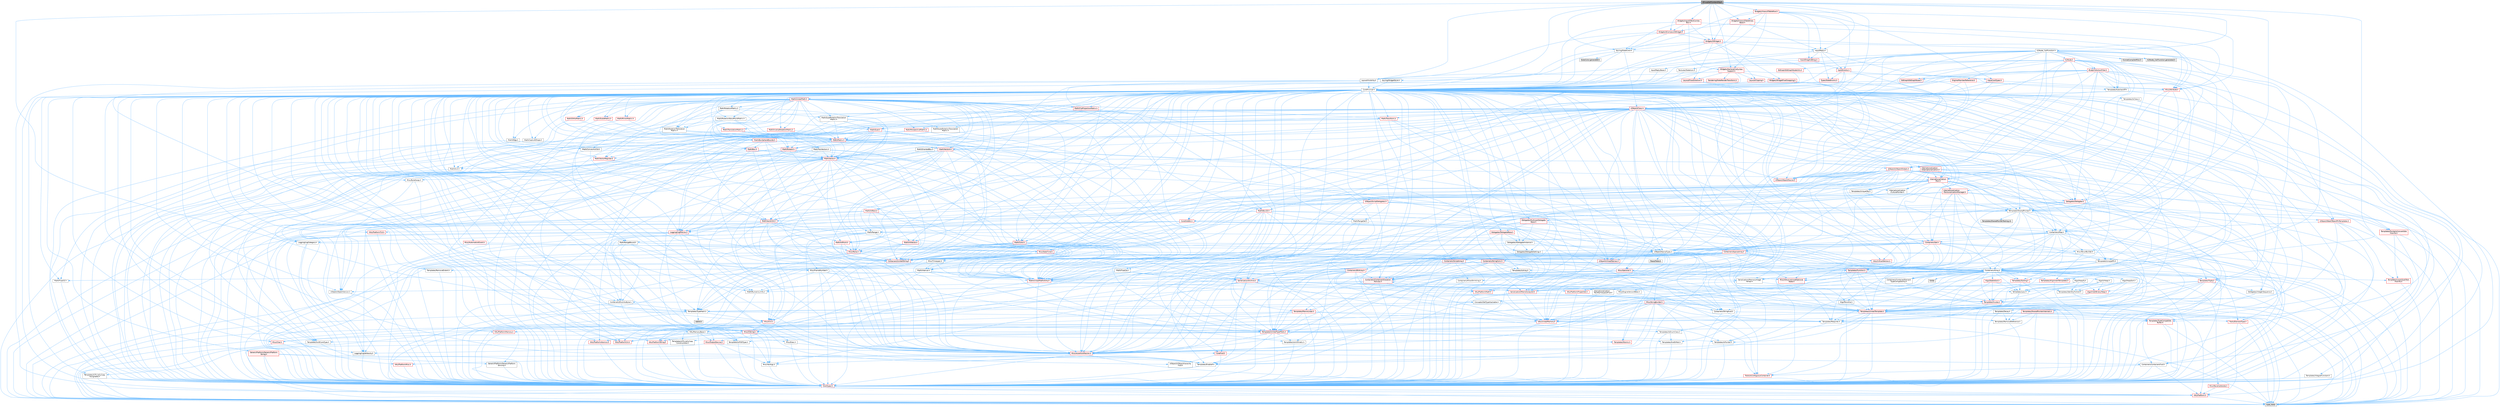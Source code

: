 digraph "SFixupSelfContextDlg.h"
{
 // INTERACTIVE_SVG=YES
 // LATEX_PDF_SIZE
  bgcolor="transparent";
  edge [fontname=Helvetica,fontsize=10,labelfontname=Helvetica,labelfontsize=10];
  node [fontname=Helvetica,fontsize=10,shape=box,height=0.2,width=0.4];
  Node1 [id="Node000001",label="SFixupSelfContextDlg.h",height=0.2,width=0.4,color="gray40", fillcolor="grey60", style="filled", fontcolor="black",tooltip=" "];
  Node1 -> Node2 [id="edge1_Node000001_Node000002",color="steelblue1",style="solid",tooltip=" "];
  Node2 [id="Node000002",label="Containers/Array.h",height=0.2,width=0.4,color="grey40", fillcolor="white", style="filled",URL="$df/dd0/Array_8h.html",tooltip=" "];
  Node2 -> Node3 [id="edge2_Node000002_Node000003",color="steelblue1",style="solid",tooltip=" "];
  Node3 [id="Node000003",label="CoreTypes.h",height=0.2,width=0.4,color="red", fillcolor="#FFF0F0", style="filled",URL="$dc/dec/CoreTypes_8h.html",tooltip=" "];
  Node3 -> Node4 [id="edge3_Node000003_Node000004",color="steelblue1",style="solid",tooltip=" "];
  Node4 [id="Node000004",label="HAL/Platform.h",height=0.2,width=0.4,color="red", fillcolor="#FFF0F0", style="filled",URL="$d9/dd0/Platform_8h.html",tooltip=" "];
  Node4 -> Node7 [id="edge4_Node000004_Node000007",color="steelblue1",style="solid",tooltip=" "];
  Node7 [id="Node000007",label="type_traits",height=0.2,width=0.4,color="grey60", fillcolor="#E0E0E0", style="filled",tooltip=" "];
  Node2 -> Node17 [id="edge5_Node000002_Node000017",color="steelblue1",style="solid",tooltip=" "];
  Node17 [id="Node000017",label="Misc/AssertionMacros.h",height=0.2,width=0.4,color="red", fillcolor="#FFF0F0", style="filled",URL="$d0/dfa/AssertionMacros_8h.html",tooltip=" "];
  Node17 -> Node3 [id="edge6_Node000017_Node000003",color="steelblue1",style="solid",tooltip=" "];
  Node17 -> Node4 [id="edge7_Node000017_Node000004",color="steelblue1",style="solid",tooltip=" "];
  Node17 -> Node18 [id="edge8_Node000017_Node000018",color="steelblue1",style="solid",tooltip=" "];
  Node18 [id="Node000018",label="HAL/PlatformMisc.h",height=0.2,width=0.4,color="red", fillcolor="#FFF0F0", style="filled",URL="$d0/df5/PlatformMisc_8h.html",tooltip=" "];
  Node18 -> Node3 [id="edge9_Node000018_Node000003",color="steelblue1",style="solid",tooltip=" "];
  Node17 -> Node54 [id="edge10_Node000017_Node000054",color="steelblue1",style="solid",tooltip=" "];
  Node54 [id="Node000054",label="Templates/EnableIf.h",height=0.2,width=0.4,color="grey40", fillcolor="white", style="filled",URL="$d7/d60/EnableIf_8h.html",tooltip=" "];
  Node54 -> Node3 [id="edge11_Node000054_Node000003",color="steelblue1",style="solid",tooltip=" "];
  Node17 -> Node60 [id="edge12_Node000017_Node000060",color="steelblue1",style="solid",tooltip=" "];
  Node60 [id="Node000060",label="Misc/VarArgs.h",height=0.2,width=0.4,color="grey40", fillcolor="white", style="filled",URL="$d5/d6f/VarArgs_8h.html",tooltip=" "];
  Node60 -> Node3 [id="edge13_Node000060_Node000003",color="steelblue1",style="solid",tooltip=" "];
  Node2 -> Node68 [id="edge14_Node000002_Node000068",color="steelblue1",style="solid",tooltip=" "];
  Node68 [id="Node000068",label="Misc/IntrusiveUnsetOptional\lState.h",height=0.2,width=0.4,color="red", fillcolor="#FFF0F0", style="filled",URL="$d2/d0a/IntrusiveUnsetOptionalState_8h.html",tooltip=" "];
  Node2 -> Node70 [id="edge15_Node000002_Node000070",color="steelblue1",style="solid",tooltip=" "];
  Node70 [id="Node000070",label="Misc/ReverseIterate.h",height=0.2,width=0.4,color="red", fillcolor="#FFF0F0", style="filled",URL="$db/de3/ReverseIterate_8h.html",tooltip=" "];
  Node70 -> Node4 [id="edge16_Node000070_Node000004",color="steelblue1",style="solid",tooltip=" "];
  Node2 -> Node72 [id="edge17_Node000002_Node000072",color="steelblue1",style="solid",tooltip=" "];
  Node72 [id="Node000072",label="HAL/UnrealMemory.h",height=0.2,width=0.4,color="red", fillcolor="#FFF0F0", style="filled",URL="$d9/d96/UnrealMemory_8h.html",tooltip=" "];
  Node72 -> Node3 [id="edge18_Node000072_Node000003",color="steelblue1",style="solid",tooltip=" "];
  Node72 -> Node76 [id="edge19_Node000072_Node000076",color="steelblue1",style="solid",tooltip=" "];
  Node76 [id="Node000076",label="HAL/MemoryBase.h",height=0.2,width=0.4,color="grey40", fillcolor="white", style="filled",URL="$d6/d9f/MemoryBase_8h.html",tooltip=" "];
  Node76 -> Node3 [id="edge20_Node000076_Node000003",color="steelblue1",style="solid",tooltip=" "];
  Node76 -> Node47 [id="edge21_Node000076_Node000047",color="steelblue1",style="solid",tooltip=" "];
  Node47 [id="Node000047",label="HAL/PlatformAtomics.h",height=0.2,width=0.4,color="red", fillcolor="#FFF0F0", style="filled",URL="$d3/d36/PlatformAtomics_8h.html",tooltip=" "];
  Node47 -> Node3 [id="edge22_Node000047_Node000003",color="steelblue1",style="solid",tooltip=" "];
  Node76 -> Node30 [id="edge23_Node000076_Node000030",color="steelblue1",style="solid",tooltip=" "];
  Node30 [id="Node000030",label="HAL/PlatformCrt.h",height=0.2,width=0.4,color="red", fillcolor="#FFF0F0", style="filled",URL="$d8/d75/PlatformCrt_8h.html",tooltip=" "];
  Node76 -> Node77 [id="edge24_Node000076_Node000077",color="steelblue1",style="solid",tooltip=" "];
  Node77 [id="Node000077",label="Misc/Exec.h",height=0.2,width=0.4,color="grey40", fillcolor="white", style="filled",URL="$de/ddb/Exec_8h.html",tooltip=" "];
  Node77 -> Node3 [id="edge25_Node000077_Node000003",color="steelblue1",style="solid",tooltip=" "];
  Node77 -> Node17 [id="edge26_Node000077_Node000017",color="steelblue1",style="solid",tooltip=" "];
  Node76 -> Node78 [id="edge27_Node000076_Node000078",color="steelblue1",style="solid",tooltip=" "];
  Node78 [id="Node000078",label="Misc/OutputDevice.h",height=0.2,width=0.4,color="red", fillcolor="#FFF0F0", style="filled",URL="$d7/d32/OutputDevice_8h.html",tooltip=" "];
  Node78 -> Node25 [id="edge28_Node000078_Node000025",color="steelblue1",style="solid",tooltip=" "];
  Node25 [id="Node000025",label="CoreFwd.h",height=0.2,width=0.4,color="red", fillcolor="#FFF0F0", style="filled",URL="$d1/d1e/CoreFwd_8h.html",tooltip=" "];
  Node25 -> Node3 [id="edge29_Node000025_Node000003",color="steelblue1",style="solid",tooltip=" "];
  Node25 -> Node26 [id="edge30_Node000025_Node000026",color="steelblue1",style="solid",tooltip=" "];
  Node26 [id="Node000026",label="Containers/ContainersFwd.h",height=0.2,width=0.4,color="grey40", fillcolor="white", style="filled",URL="$d4/d0a/ContainersFwd_8h.html",tooltip=" "];
  Node26 -> Node4 [id="edge31_Node000026_Node000004",color="steelblue1",style="solid",tooltip=" "];
  Node26 -> Node3 [id="edge32_Node000026_Node000003",color="steelblue1",style="solid",tooltip=" "];
  Node26 -> Node23 [id="edge33_Node000026_Node000023",color="steelblue1",style="solid",tooltip=" "];
  Node23 [id="Node000023",label="Traits/IsContiguousContainer.h",height=0.2,width=0.4,color="red", fillcolor="#FFF0F0", style="filled",URL="$d5/d3c/IsContiguousContainer_8h.html",tooltip=" "];
  Node23 -> Node3 [id="edge34_Node000023_Node000003",color="steelblue1",style="solid",tooltip=" "];
  Node25 -> Node28 [id="edge35_Node000025_Node000028",color="steelblue1",style="solid",tooltip=" "];
  Node28 [id="Node000028",label="UObject/UObjectHierarchy\lFwd.h",height=0.2,width=0.4,color="grey40", fillcolor="white", style="filled",URL="$d3/d13/UObjectHierarchyFwd_8h.html",tooltip=" "];
  Node78 -> Node3 [id="edge36_Node000078_Node000003",color="steelblue1",style="solid",tooltip=" "];
  Node78 -> Node79 [id="edge37_Node000078_Node000079",color="steelblue1",style="solid",tooltip=" "];
  Node79 [id="Node000079",label="Logging/LogVerbosity.h",height=0.2,width=0.4,color="grey40", fillcolor="white", style="filled",URL="$d2/d8f/LogVerbosity_8h.html",tooltip=" "];
  Node79 -> Node3 [id="edge38_Node000079_Node000003",color="steelblue1",style="solid",tooltip=" "];
  Node78 -> Node60 [id="edge39_Node000078_Node000060",color="steelblue1",style="solid",tooltip=" "];
  Node76 -> Node80 [id="edge40_Node000076_Node000080",color="steelblue1",style="solid",tooltip=" "];
  Node80 [id="Node000080",label="Templates/Atomic.h",height=0.2,width=0.4,color="red", fillcolor="#FFF0F0", style="filled",URL="$d3/d91/Atomic_8h.html",tooltip=" "];
  Node72 -> Node89 [id="edge41_Node000072_Node000089",color="steelblue1",style="solid",tooltip=" "];
  Node89 [id="Node000089",label="HAL/PlatformMemory.h",height=0.2,width=0.4,color="red", fillcolor="#FFF0F0", style="filled",URL="$de/d68/PlatformMemory_8h.html",tooltip=" "];
  Node89 -> Node3 [id="edge42_Node000089_Node000003",color="steelblue1",style="solid",tooltip=" "];
  Node72 -> Node92 [id="edge43_Node000072_Node000092",color="steelblue1",style="solid",tooltip=" "];
  Node92 [id="Node000092",label="Templates/IsPointer.h",height=0.2,width=0.4,color="grey40", fillcolor="white", style="filled",URL="$d7/d05/IsPointer_8h.html",tooltip=" "];
  Node92 -> Node3 [id="edge44_Node000092_Node000003",color="steelblue1",style="solid",tooltip=" "];
  Node2 -> Node93 [id="edge45_Node000002_Node000093",color="steelblue1",style="solid",tooltip=" "];
  Node93 [id="Node000093",label="Templates/UnrealTypeTraits.h",height=0.2,width=0.4,color="red", fillcolor="#FFF0F0", style="filled",URL="$d2/d2d/UnrealTypeTraits_8h.html",tooltip=" "];
  Node93 -> Node3 [id="edge46_Node000093_Node000003",color="steelblue1",style="solid",tooltip=" "];
  Node93 -> Node92 [id="edge47_Node000093_Node000092",color="steelblue1",style="solid",tooltip=" "];
  Node93 -> Node17 [id="edge48_Node000093_Node000017",color="steelblue1",style="solid",tooltip=" "];
  Node93 -> Node85 [id="edge49_Node000093_Node000085",color="steelblue1",style="solid",tooltip=" "];
  Node85 [id="Node000085",label="Templates/AndOrNot.h",height=0.2,width=0.4,color="grey40", fillcolor="white", style="filled",URL="$db/d0a/AndOrNot_8h.html",tooltip=" "];
  Node85 -> Node3 [id="edge50_Node000085_Node000003",color="steelblue1",style="solid",tooltip=" "];
  Node93 -> Node54 [id="edge51_Node000093_Node000054",color="steelblue1",style="solid",tooltip=" "];
  Node93 -> Node94 [id="edge52_Node000093_Node000094",color="steelblue1",style="solid",tooltip=" "];
  Node94 [id="Node000094",label="Templates/IsArithmetic.h",height=0.2,width=0.4,color="grey40", fillcolor="white", style="filled",URL="$d2/d5d/IsArithmetic_8h.html",tooltip=" "];
  Node94 -> Node3 [id="edge53_Node000094_Node000003",color="steelblue1",style="solid",tooltip=" "];
  Node93 -> Node96 [id="edge54_Node000093_Node000096",color="steelblue1",style="solid",tooltip=" "];
  Node96 [id="Node000096",label="Templates/IsPODType.h",height=0.2,width=0.4,color="grey40", fillcolor="white", style="filled",URL="$d7/db1/IsPODType_8h.html",tooltip=" "];
  Node96 -> Node3 [id="edge55_Node000096_Node000003",color="steelblue1",style="solid",tooltip=" "];
  Node93 -> Node97 [id="edge56_Node000093_Node000097",color="steelblue1",style="solid",tooltip=" "];
  Node97 [id="Node000097",label="Templates/IsUECoreType.h",height=0.2,width=0.4,color="grey40", fillcolor="white", style="filled",URL="$d1/db8/IsUECoreType_8h.html",tooltip=" "];
  Node97 -> Node3 [id="edge57_Node000097_Node000003",color="steelblue1",style="solid",tooltip=" "];
  Node97 -> Node7 [id="edge58_Node000097_Node000007",color="steelblue1",style="solid",tooltip=" "];
  Node93 -> Node86 [id="edge59_Node000093_Node000086",color="steelblue1",style="solid",tooltip=" "];
  Node86 [id="Node000086",label="Templates/IsTriviallyCopy\lConstructible.h",height=0.2,width=0.4,color="grey40", fillcolor="white", style="filled",URL="$d3/d78/IsTriviallyCopyConstructible_8h.html",tooltip=" "];
  Node86 -> Node3 [id="edge60_Node000086_Node000003",color="steelblue1",style="solid",tooltip=" "];
  Node86 -> Node7 [id="edge61_Node000086_Node000007",color="steelblue1",style="solid",tooltip=" "];
  Node2 -> Node98 [id="edge62_Node000002_Node000098",color="steelblue1",style="solid",tooltip=" "];
  Node98 [id="Node000098",label="Templates/UnrealTemplate.h",height=0.2,width=0.4,color="red", fillcolor="#FFF0F0", style="filled",URL="$d4/d24/UnrealTemplate_8h.html",tooltip=" "];
  Node98 -> Node3 [id="edge63_Node000098_Node000003",color="steelblue1",style="solid",tooltip=" "];
  Node98 -> Node92 [id="edge64_Node000098_Node000092",color="steelblue1",style="solid",tooltip=" "];
  Node98 -> Node72 [id="edge65_Node000098_Node000072",color="steelblue1",style="solid",tooltip=" "];
  Node98 -> Node93 [id="edge66_Node000098_Node000093",color="steelblue1",style="solid",tooltip=" "];
  Node98 -> Node101 [id="edge67_Node000098_Node000101",color="steelblue1",style="solid",tooltip=" "];
  Node101 [id="Node000101",label="Templates/RemoveReference.h",height=0.2,width=0.4,color="grey40", fillcolor="white", style="filled",URL="$da/dbe/RemoveReference_8h.html",tooltip=" "];
  Node101 -> Node3 [id="edge68_Node000101_Node000003",color="steelblue1",style="solid",tooltip=" "];
  Node98 -> Node62 [id="edge69_Node000098_Node000062",color="steelblue1",style="solid",tooltip=" "];
  Node62 [id="Node000062",label="Templates/Requires.h",height=0.2,width=0.4,color="grey40", fillcolor="white", style="filled",URL="$dc/d96/Requires_8h.html",tooltip=" "];
  Node62 -> Node54 [id="edge70_Node000062_Node000054",color="steelblue1",style="solid",tooltip=" "];
  Node62 -> Node7 [id="edge71_Node000062_Node000007",color="steelblue1",style="solid",tooltip=" "];
  Node98 -> Node102 [id="edge72_Node000098_Node000102",color="steelblue1",style="solid",tooltip=" "];
  Node102 [id="Node000102",label="Templates/TypeCompatible\lBytes.h",height=0.2,width=0.4,color="red", fillcolor="#FFF0F0", style="filled",URL="$df/d0a/TypeCompatibleBytes_8h.html",tooltip=" "];
  Node102 -> Node3 [id="edge73_Node000102_Node000003",color="steelblue1",style="solid",tooltip=" "];
  Node102 -> Node7 [id="edge74_Node000102_Node000007",color="steelblue1",style="solid",tooltip=" "];
  Node98 -> Node23 [id="edge75_Node000098_Node000023",color="steelblue1",style="solid",tooltip=" "];
  Node98 -> Node7 [id="edge76_Node000098_Node000007",color="steelblue1",style="solid",tooltip=" "];
  Node2 -> Node104 [id="edge77_Node000002_Node000104",color="steelblue1",style="solid",tooltip=" "];
  Node104 [id="Node000104",label="Containers/AllowShrinking.h",height=0.2,width=0.4,color="grey40", fillcolor="white", style="filled",URL="$d7/d1a/AllowShrinking_8h.html",tooltip=" "];
  Node104 -> Node3 [id="edge78_Node000104_Node000003",color="steelblue1",style="solid",tooltip=" "];
  Node2 -> Node105 [id="edge79_Node000002_Node000105",color="steelblue1",style="solid",tooltip=" "];
  Node105 [id="Node000105",label="Containers/ContainerAllocation\lPolicies.h",height=0.2,width=0.4,color="red", fillcolor="#FFF0F0", style="filled",URL="$d7/dff/ContainerAllocationPolicies_8h.html",tooltip=" "];
  Node105 -> Node3 [id="edge80_Node000105_Node000003",color="steelblue1",style="solid",tooltip=" "];
  Node105 -> Node105 [id="edge81_Node000105_Node000105",color="steelblue1",style="solid",tooltip=" "];
  Node105 -> Node107 [id="edge82_Node000105_Node000107",color="steelblue1",style="solid",tooltip=" "];
  Node107 [id="Node000107",label="HAL/PlatformMath.h",height=0.2,width=0.4,color="red", fillcolor="#FFF0F0", style="filled",URL="$dc/d53/PlatformMath_8h.html",tooltip=" "];
  Node107 -> Node3 [id="edge83_Node000107_Node000003",color="steelblue1",style="solid",tooltip=" "];
  Node105 -> Node72 [id="edge84_Node000105_Node000072",color="steelblue1",style="solid",tooltip=" "];
  Node105 -> Node40 [id="edge85_Node000105_Node000040",color="steelblue1",style="solid",tooltip=" "];
  Node40 [id="Node000040",label="Math/NumericLimits.h",height=0.2,width=0.4,color="grey40", fillcolor="white", style="filled",URL="$df/d1b/NumericLimits_8h.html",tooltip=" "];
  Node40 -> Node3 [id="edge86_Node000040_Node000003",color="steelblue1",style="solid",tooltip=" "];
  Node105 -> Node17 [id="edge87_Node000105_Node000017",color="steelblue1",style="solid",tooltip=" "];
  Node105 -> Node116 [id="edge88_Node000105_Node000116",color="steelblue1",style="solid",tooltip=" "];
  Node116 [id="Node000116",label="Templates/MemoryOps.h",height=0.2,width=0.4,color="red", fillcolor="#FFF0F0", style="filled",URL="$db/dea/MemoryOps_8h.html",tooltip=" "];
  Node116 -> Node3 [id="edge89_Node000116_Node000003",color="steelblue1",style="solid",tooltip=" "];
  Node116 -> Node72 [id="edge90_Node000116_Node000072",color="steelblue1",style="solid",tooltip=" "];
  Node116 -> Node87 [id="edge91_Node000116_Node000087",color="steelblue1",style="solid",tooltip=" "];
  Node87 [id="Node000087",label="Templates/IsTriviallyCopy\lAssignable.h",height=0.2,width=0.4,color="grey40", fillcolor="white", style="filled",URL="$d2/df2/IsTriviallyCopyAssignable_8h.html",tooltip=" "];
  Node87 -> Node3 [id="edge92_Node000087_Node000003",color="steelblue1",style="solid",tooltip=" "];
  Node87 -> Node7 [id="edge93_Node000087_Node000007",color="steelblue1",style="solid",tooltip=" "];
  Node116 -> Node86 [id="edge94_Node000116_Node000086",color="steelblue1",style="solid",tooltip=" "];
  Node116 -> Node62 [id="edge95_Node000116_Node000062",color="steelblue1",style="solid",tooltip=" "];
  Node116 -> Node93 [id="edge96_Node000116_Node000093",color="steelblue1",style="solid",tooltip=" "];
  Node116 -> Node7 [id="edge97_Node000116_Node000007",color="steelblue1",style="solid",tooltip=" "];
  Node105 -> Node102 [id="edge98_Node000105_Node000102",color="steelblue1",style="solid",tooltip=" "];
  Node105 -> Node7 [id="edge99_Node000105_Node000007",color="steelblue1",style="solid",tooltip=" "];
  Node2 -> Node117 [id="edge100_Node000002_Node000117",color="steelblue1",style="solid",tooltip=" "];
  Node117 [id="Node000117",label="Containers/ContainerElement\lTypeCompatibility.h",height=0.2,width=0.4,color="grey40", fillcolor="white", style="filled",URL="$df/ddf/ContainerElementTypeCompatibility_8h.html",tooltip=" "];
  Node117 -> Node3 [id="edge101_Node000117_Node000003",color="steelblue1",style="solid",tooltip=" "];
  Node117 -> Node93 [id="edge102_Node000117_Node000093",color="steelblue1",style="solid",tooltip=" "];
  Node2 -> Node118 [id="edge103_Node000002_Node000118",color="steelblue1",style="solid",tooltip=" "];
  Node118 [id="Node000118",label="Serialization/Archive.h",height=0.2,width=0.4,color="red", fillcolor="#FFF0F0", style="filled",URL="$d7/d3b/Archive_8h.html",tooltip=" "];
  Node118 -> Node25 [id="edge104_Node000118_Node000025",color="steelblue1",style="solid",tooltip=" "];
  Node118 -> Node3 [id="edge105_Node000118_Node000003",color="steelblue1",style="solid",tooltip=" "];
  Node118 -> Node119 [id="edge106_Node000118_Node000119",color="steelblue1",style="solid",tooltip=" "];
  Node119 [id="Node000119",label="HAL/PlatformProperties.h",height=0.2,width=0.4,color="red", fillcolor="#FFF0F0", style="filled",URL="$d9/db0/PlatformProperties_8h.html",tooltip=" "];
  Node119 -> Node3 [id="edge107_Node000119_Node000003",color="steelblue1",style="solid",tooltip=" "];
  Node118 -> Node122 [id="edge108_Node000118_Node000122",color="steelblue1",style="solid",tooltip=" "];
  Node122 [id="Node000122",label="Internationalization\l/TextNamespaceFwd.h",height=0.2,width=0.4,color="grey40", fillcolor="white", style="filled",URL="$d8/d97/TextNamespaceFwd_8h.html",tooltip=" "];
  Node122 -> Node3 [id="edge109_Node000122_Node000003",color="steelblue1",style="solid",tooltip=" "];
  Node118 -> Node17 [id="edge110_Node000118_Node000017",color="steelblue1",style="solid",tooltip=" "];
  Node118 -> Node123 [id="edge111_Node000118_Node000123",color="steelblue1",style="solid",tooltip=" "];
  Node123 [id="Node000123",label="Misc/EngineVersionBase.h",height=0.2,width=0.4,color="grey40", fillcolor="white", style="filled",URL="$d5/d2b/EngineVersionBase_8h.html",tooltip=" "];
  Node123 -> Node3 [id="edge112_Node000123_Node000003",color="steelblue1",style="solid",tooltip=" "];
  Node118 -> Node60 [id="edge113_Node000118_Node000060",color="steelblue1",style="solid",tooltip=" "];
  Node118 -> Node54 [id="edge114_Node000118_Node000054",color="steelblue1",style="solid",tooltip=" "];
  Node118 -> Node126 [id="edge115_Node000118_Node000126",color="steelblue1",style="solid",tooltip=" "];
  Node126 [id="Node000126",label="Templates/IsEnumClass.h",height=0.2,width=0.4,color="grey40", fillcolor="white", style="filled",URL="$d7/d15/IsEnumClass_8h.html",tooltip=" "];
  Node126 -> Node3 [id="edge116_Node000126_Node000003",color="steelblue1",style="solid",tooltip=" "];
  Node126 -> Node85 [id="edge117_Node000126_Node000085",color="steelblue1",style="solid",tooltip=" "];
  Node118 -> Node98 [id="edge118_Node000118_Node000098",color="steelblue1",style="solid",tooltip=" "];
  Node118 -> Node127 [id="edge119_Node000118_Node000127",color="steelblue1",style="solid",tooltip=" "];
  Node127 [id="Node000127",label="UObject/ObjectVersion.h",height=0.2,width=0.4,color="grey40", fillcolor="white", style="filled",URL="$da/d63/ObjectVersion_8h.html",tooltip=" "];
  Node127 -> Node3 [id="edge120_Node000127_Node000003",color="steelblue1",style="solid",tooltip=" "];
  Node2 -> Node128 [id="edge121_Node000002_Node000128",color="steelblue1",style="solid",tooltip=" "];
  Node128 [id="Node000128",label="Serialization/MemoryImage\lWriter.h",height=0.2,width=0.4,color="grey40", fillcolor="white", style="filled",URL="$d0/d08/MemoryImageWriter_8h.html",tooltip=" "];
  Node128 -> Node3 [id="edge122_Node000128_Node000003",color="steelblue1",style="solid",tooltip=" "];
  Node128 -> Node129 [id="edge123_Node000128_Node000129",color="steelblue1",style="solid",tooltip=" "];
  Node129 [id="Node000129",label="Serialization/MemoryLayout.h",height=0.2,width=0.4,color="red", fillcolor="#FFF0F0", style="filled",URL="$d7/d66/MemoryLayout_8h.html",tooltip=" "];
  Node129 -> Node132 [id="edge124_Node000129_Node000132",color="steelblue1",style="solid",tooltip=" "];
  Node132 [id="Node000132",label="Containers/EnumAsByte.h",height=0.2,width=0.4,color="grey40", fillcolor="white", style="filled",URL="$d6/d9a/EnumAsByte_8h.html",tooltip=" "];
  Node132 -> Node3 [id="edge125_Node000132_Node000003",color="steelblue1",style="solid",tooltip=" "];
  Node132 -> Node96 [id="edge126_Node000132_Node000096",color="steelblue1",style="solid",tooltip=" "];
  Node132 -> Node133 [id="edge127_Node000132_Node000133",color="steelblue1",style="solid",tooltip=" "];
  Node133 [id="Node000133",label="Templates/TypeHash.h",height=0.2,width=0.4,color="grey40", fillcolor="white", style="filled",URL="$d1/d62/TypeHash_8h.html",tooltip=" "];
  Node133 -> Node3 [id="edge128_Node000133_Node000003",color="steelblue1",style="solid",tooltip=" "];
  Node133 -> Node62 [id="edge129_Node000133_Node000062",color="steelblue1",style="solid",tooltip=" "];
  Node133 -> Node134 [id="edge130_Node000133_Node000134",color="steelblue1",style="solid",tooltip=" "];
  Node134 [id="Node000134",label="Misc/Crc.h",height=0.2,width=0.4,color="red", fillcolor="#FFF0F0", style="filled",URL="$d4/dd2/Crc_8h.html",tooltip=" "];
  Node134 -> Node3 [id="edge131_Node000134_Node000003",color="steelblue1",style="solid",tooltip=" "];
  Node134 -> Node74 [id="edge132_Node000134_Node000074",color="steelblue1",style="solid",tooltip=" "];
  Node74 [id="Node000074",label="HAL/PlatformString.h",height=0.2,width=0.4,color="red", fillcolor="#FFF0F0", style="filled",URL="$db/db5/PlatformString_8h.html",tooltip=" "];
  Node74 -> Node3 [id="edge133_Node000074_Node000003",color="steelblue1",style="solid",tooltip=" "];
  Node134 -> Node17 [id="edge134_Node000134_Node000017",color="steelblue1",style="solid",tooltip=" "];
  Node134 -> Node135 [id="edge135_Node000134_Node000135",color="steelblue1",style="solid",tooltip=" "];
  Node135 [id="Node000135",label="Misc/CString.h",height=0.2,width=0.4,color="red", fillcolor="#FFF0F0", style="filled",URL="$d2/d49/CString_8h.html",tooltip=" "];
  Node135 -> Node3 [id="edge136_Node000135_Node000003",color="steelblue1",style="solid",tooltip=" "];
  Node135 -> Node30 [id="edge137_Node000135_Node000030",color="steelblue1",style="solid",tooltip=" "];
  Node135 -> Node74 [id="edge138_Node000135_Node000074",color="steelblue1",style="solid",tooltip=" "];
  Node135 -> Node17 [id="edge139_Node000135_Node000017",color="steelblue1",style="solid",tooltip=" "];
  Node135 -> Node136 [id="edge140_Node000135_Node000136",color="steelblue1",style="solid",tooltip=" "];
  Node136 [id="Node000136",label="Misc/Char.h",height=0.2,width=0.4,color="red", fillcolor="#FFF0F0", style="filled",URL="$d0/d58/Char_8h.html",tooltip=" "];
  Node136 -> Node3 [id="edge141_Node000136_Node000003",color="steelblue1",style="solid",tooltip=" "];
  Node136 -> Node7 [id="edge142_Node000136_Node000007",color="steelblue1",style="solid",tooltip=" "];
  Node135 -> Node60 [id="edge143_Node000135_Node000060",color="steelblue1",style="solid",tooltip=" "];
  Node134 -> Node136 [id="edge144_Node000134_Node000136",color="steelblue1",style="solid",tooltip=" "];
  Node134 -> Node93 [id="edge145_Node000134_Node000093",color="steelblue1",style="solid",tooltip=" "];
  Node133 -> Node139 [id="edge146_Node000133_Node000139",color="steelblue1",style="solid",tooltip=" "];
  Node139 [id="Node000139",label="stdint.h",height=0.2,width=0.4,color="grey60", fillcolor="#E0E0E0", style="filled",tooltip=" "];
  Node133 -> Node7 [id="edge147_Node000133_Node000007",color="steelblue1",style="solid",tooltip=" "];
  Node129 -> Node20 [id="edge148_Node000129_Node000020",color="steelblue1",style="solid",tooltip=" "];
  Node20 [id="Node000020",label="Containers/StringFwd.h",height=0.2,width=0.4,color="grey40", fillcolor="white", style="filled",URL="$df/d37/StringFwd_8h.html",tooltip=" "];
  Node20 -> Node3 [id="edge149_Node000020_Node000003",color="steelblue1",style="solid",tooltip=" "];
  Node20 -> Node21 [id="edge150_Node000020_Node000021",color="steelblue1",style="solid",tooltip=" "];
  Node21 [id="Node000021",label="Traits/ElementType.h",height=0.2,width=0.4,color="red", fillcolor="#FFF0F0", style="filled",URL="$d5/d4f/ElementType_8h.html",tooltip=" "];
  Node21 -> Node4 [id="edge151_Node000021_Node000004",color="steelblue1",style="solid",tooltip=" "];
  Node21 -> Node7 [id="edge152_Node000021_Node000007",color="steelblue1",style="solid",tooltip=" "];
  Node20 -> Node23 [id="edge153_Node000020_Node000023",color="steelblue1",style="solid",tooltip=" "];
  Node129 -> Node72 [id="edge154_Node000129_Node000072",color="steelblue1",style="solid",tooltip=" "];
  Node129 -> Node54 [id="edge155_Node000129_Node000054",color="steelblue1",style="solid",tooltip=" "];
  Node129 -> Node98 [id="edge156_Node000129_Node000098",color="steelblue1",style="solid",tooltip=" "];
  Node2 -> Node142 [id="edge157_Node000002_Node000142",color="steelblue1",style="solid",tooltip=" "];
  Node142 [id="Node000142",label="Algo/Heapify.h",height=0.2,width=0.4,color="grey40", fillcolor="white", style="filled",URL="$d0/d2a/Heapify_8h.html",tooltip=" "];
  Node142 -> Node143 [id="edge158_Node000142_Node000143",color="steelblue1",style="solid",tooltip=" "];
  Node143 [id="Node000143",label="Algo/Impl/BinaryHeap.h",height=0.2,width=0.4,color="red", fillcolor="#FFF0F0", style="filled",URL="$d7/da3/Algo_2Impl_2BinaryHeap_8h.html",tooltip=" "];
  Node143 -> Node144 [id="edge159_Node000143_Node000144",color="steelblue1",style="solid",tooltip=" "];
  Node144 [id="Node000144",label="Templates/Invoke.h",height=0.2,width=0.4,color="red", fillcolor="#FFF0F0", style="filled",URL="$d7/deb/Invoke_8h.html",tooltip=" "];
  Node144 -> Node3 [id="edge160_Node000144_Node000003",color="steelblue1",style="solid",tooltip=" "];
  Node144 -> Node98 [id="edge161_Node000144_Node000098",color="steelblue1",style="solid",tooltip=" "];
  Node144 -> Node7 [id="edge162_Node000144_Node000007",color="steelblue1",style="solid",tooltip=" "];
  Node143 -> Node7 [id="edge163_Node000143_Node000007",color="steelblue1",style="solid",tooltip=" "];
  Node142 -> Node148 [id="edge164_Node000142_Node000148",color="steelblue1",style="solid",tooltip=" "];
  Node148 [id="Node000148",label="Templates/IdentityFunctor.h",height=0.2,width=0.4,color="grey40", fillcolor="white", style="filled",URL="$d7/d2e/IdentityFunctor_8h.html",tooltip=" "];
  Node148 -> Node4 [id="edge165_Node000148_Node000004",color="steelblue1",style="solid",tooltip=" "];
  Node142 -> Node144 [id="edge166_Node000142_Node000144",color="steelblue1",style="solid",tooltip=" "];
  Node142 -> Node149 [id="edge167_Node000142_Node000149",color="steelblue1",style="solid",tooltip=" "];
  Node149 [id="Node000149",label="Templates/Less.h",height=0.2,width=0.4,color="grey40", fillcolor="white", style="filled",URL="$de/dc8/Less_8h.html",tooltip=" "];
  Node149 -> Node3 [id="edge168_Node000149_Node000003",color="steelblue1",style="solid",tooltip=" "];
  Node149 -> Node98 [id="edge169_Node000149_Node000098",color="steelblue1",style="solid",tooltip=" "];
  Node142 -> Node98 [id="edge170_Node000142_Node000098",color="steelblue1",style="solid",tooltip=" "];
  Node2 -> Node150 [id="edge171_Node000002_Node000150",color="steelblue1",style="solid",tooltip=" "];
  Node150 [id="Node000150",label="Algo/HeapSort.h",height=0.2,width=0.4,color="grey40", fillcolor="white", style="filled",URL="$d3/d92/HeapSort_8h.html",tooltip=" "];
  Node150 -> Node143 [id="edge172_Node000150_Node000143",color="steelblue1",style="solid",tooltip=" "];
  Node150 -> Node148 [id="edge173_Node000150_Node000148",color="steelblue1",style="solid",tooltip=" "];
  Node150 -> Node149 [id="edge174_Node000150_Node000149",color="steelblue1",style="solid",tooltip=" "];
  Node150 -> Node98 [id="edge175_Node000150_Node000098",color="steelblue1",style="solid",tooltip=" "];
  Node2 -> Node151 [id="edge176_Node000002_Node000151",color="steelblue1",style="solid",tooltip=" "];
  Node151 [id="Node000151",label="Algo/IsHeap.h",height=0.2,width=0.4,color="grey40", fillcolor="white", style="filled",URL="$de/d32/IsHeap_8h.html",tooltip=" "];
  Node151 -> Node143 [id="edge177_Node000151_Node000143",color="steelblue1",style="solid",tooltip=" "];
  Node151 -> Node148 [id="edge178_Node000151_Node000148",color="steelblue1",style="solid",tooltip=" "];
  Node151 -> Node144 [id="edge179_Node000151_Node000144",color="steelblue1",style="solid",tooltip=" "];
  Node151 -> Node149 [id="edge180_Node000151_Node000149",color="steelblue1",style="solid",tooltip=" "];
  Node151 -> Node98 [id="edge181_Node000151_Node000098",color="steelblue1",style="solid",tooltip=" "];
  Node2 -> Node143 [id="edge182_Node000002_Node000143",color="steelblue1",style="solid",tooltip=" "];
  Node2 -> Node152 [id="edge183_Node000002_Node000152",color="steelblue1",style="solid",tooltip=" "];
  Node152 [id="Node000152",label="Algo/StableSort.h",height=0.2,width=0.4,color="red", fillcolor="#FFF0F0", style="filled",URL="$d7/d3c/StableSort_8h.html",tooltip=" "];
  Node152 -> Node148 [id="edge184_Node000152_Node000148",color="steelblue1",style="solid",tooltip=" "];
  Node152 -> Node144 [id="edge185_Node000152_Node000144",color="steelblue1",style="solid",tooltip=" "];
  Node152 -> Node149 [id="edge186_Node000152_Node000149",color="steelblue1",style="solid",tooltip=" "];
  Node152 -> Node98 [id="edge187_Node000152_Node000098",color="steelblue1",style="solid",tooltip=" "];
  Node2 -> Node155 [id="edge188_Node000002_Node000155",color="steelblue1",style="solid",tooltip=" "];
  Node155 [id="Node000155",label="Concepts/GetTypeHashable.h",height=0.2,width=0.4,color="grey40", fillcolor="white", style="filled",URL="$d3/da2/GetTypeHashable_8h.html",tooltip=" "];
  Node155 -> Node3 [id="edge189_Node000155_Node000003",color="steelblue1",style="solid",tooltip=" "];
  Node155 -> Node133 [id="edge190_Node000155_Node000133",color="steelblue1",style="solid",tooltip=" "];
  Node2 -> Node148 [id="edge191_Node000002_Node000148",color="steelblue1",style="solid",tooltip=" "];
  Node2 -> Node144 [id="edge192_Node000002_Node000144",color="steelblue1",style="solid",tooltip=" "];
  Node2 -> Node149 [id="edge193_Node000002_Node000149",color="steelblue1",style="solid",tooltip=" "];
  Node2 -> Node156 [id="edge194_Node000002_Node000156",color="steelblue1",style="solid",tooltip=" "];
  Node156 [id="Node000156",label="Templates/LosesQualifiers\lFromTo.h",height=0.2,width=0.4,color="red", fillcolor="#FFF0F0", style="filled",URL="$d2/db3/LosesQualifiersFromTo_8h.html",tooltip=" "];
  Node156 -> Node7 [id="edge195_Node000156_Node000007",color="steelblue1",style="solid",tooltip=" "];
  Node2 -> Node62 [id="edge196_Node000002_Node000062",color="steelblue1",style="solid",tooltip=" "];
  Node2 -> Node157 [id="edge197_Node000002_Node000157",color="steelblue1",style="solid",tooltip=" "];
  Node157 [id="Node000157",label="Templates/Sorting.h",height=0.2,width=0.4,color="red", fillcolor="#FFF0F0", style="filled",URL="$d3/d9e/Sorting_8h.html",tooltip=" "];
  Node157 -> Node3 [id="edge198_Node000157_Node000003",color="steelblue1",style="solid",tooltip=" "];
  Node157 -> Node107 [id="edge199_Node000157_Node000107",color="steelblue1",style="solid",tooltip=" "];
  Node157 -> Node149 [id="edge200_Node000157_Node000149",color="steelblue1",style="solid",tooltip=" "];
  Node2 -> Node161 [id="edge201_Node000002_Node000161",color="steelblue1",style="solid",tooltip=" "];
  Node161 [id="Node000161",label="Templates/AlignmentTemplates.h",height=0.2,width=0.4,color="red", fillcolor="#FFF0F0", style="filled",URL="$dd/d32/AlignmentTemplates_8h.html",tooltip=" "];
  Node161 -> Node3 [id="edge202_Node000161_Node000003",color="steelblue1",style="solid",tooltip=" "];
  Node161 -> Node92 [id="edge203_Node000161_Node000092",color="steelblue1",style="solid",tooltip=" "];
  Node2 -> Node21 [id="edge204_Node000002_Node000021",color="steelblue1",style="solid",tooltip=" "];
  Node2 -> Node113 [id="edge205_Node000002_Node000113",color="steelblue1",style="solid",tooltip=" "];
  Node113 [id="Node000113",label="limits",height=0.2,width=0.4,color="grey60", fillcolor="#E0E0E0", style="filled",tooltip=" "];
  Node2 -> Node7 [id="edge206_Node000002_Node000007",color="steelblue1",style="solid",tooltip=" "];
  Node1 -> Node162 [id="edge207_Node000001_Node000162",color="steelblue1",style="solid",tooltip=" "];
  Node162 [id="Node000162",label="CoreMinimal.h",height=0.2,width=0.4,color="grey40", fillcolor="white", style="filled",URL="$d7/d67/CoreMinimal_8h.html",tooltip=" "];
  Node162 -> Node3 [id="edge208_Node000162_Node000003",color="steelblue1",style="solid",tooltip=" "];
  Node162 -> Node25 [id="edge209_Node000162_Node000025",color="steelblue1",style="solid",tooltip=" "];
  Node162 -> Node28 [id="edge210_Node000162_Node000028",color="steelblue1",style="solid",tooltip=" "];
  Node162 -> Node26 [id="edge211_Node000162_Node000026",color="steelblue1",style="solid",tooltip=" "];
  Node162 -> Node60 [id="edge212_Node000162_Node000060",color="steelblue1",style="solid",tooltip=" "];
  Node162 -> Node79 [id="edge213_Node000162_Node000079",color="steelblue1",style="solid",tooltip=" "];
  Node162 -> Node78 [id="edge214_Node000162_Node000078",color="steelblue1",style="solid",tooltip=" "];
  Node162 -> Node30 [id="edge215_Node000162_Node000030",color="steelblue1",style="solid",tooltip=" "];
  Node162 -> Node18 [id="edge216_Node000162_Node000018",color="steelblue1",style="solid",tooltip=" "];
  Node162 -> Node17 [id="edge217_Node000162_Node000017",color="steelblue1",style="solid",tooltip=" "];
  Node162 -> Node92 [id="edge218_Node000162_Node000092",color="steelblue1",style="solid",tooltip=" "];
  Node162 -> Node89 [id="edge219_Node000162_Node000089",color="steelblue1",style="solid",tooltip=" "];
  Node162 -> Node47 [id="edge220_Node000162_Node000047",color="steelblue1",style="solid",tooltip=" "];
  Node162 -> Node77 [id="edge221_Node000162_Node000077",color="steelblue1",style="solid",tooltip=" "];
  Node162 -> Node76 [id="edge222_Node000162_Node000076",color="steelblue1",style="solid",tooltip=" "];
  Node162 -> Node72 [id="edge223_Node000162_Node000072",color="steelblue1",style="solid",tooltip=" "];
  Node162 -> Node94 [id="edge224_Node000162_Node000094",color="steelblue1",style="solid",tooltip=" "];
  Node162 -> Node85 [id="edge225_Node000162_Node000085",color="steelblue1",style="solid",tooltip=" "];
  Node162 -> Node96 [id="edge226_Node000162_Node000096",color="steelblue1",style="solid",tooltip=" "];
  Node162 -> Node97 [id="edge227_Node000162_Node000097",color="steelblue1",style="solid",tooltip=" "];
  Node162 -> Node86 [id="edge228_Node000162_Node000086",color="steelblue1",style="solid",tooltip=" "];
  Node162 -> Node93 [id="edge229_Node000162_Node000093",color="steelblue1",style="solid",tooltip=" "];
  Node162 -> Node54 [id="edge230_Node000162_Node000054",color="steelblue1",style="solid",tooltip=" "];
  Node162 -> Node101 [id="edge231_Node000162_Node000101",color="steelblue1",style="solid",tooltip=" "];
  Node162 -> Node163 [id="edge232_Node000162_Node000163",color="steelblue1",style="solid",tooltip=" "];
  Node163 [id="Node000163",label="Templates/IntegralConstant.h",height=0.2,width=0.4,color="grey40", fillcolor="white", style="filled",URL="$db/d1b/IntegralConstant_8h.html",tooltip=" "];
  Node163 -> Node3 [id="edge233_Node000163_Node000003",color="steelblue1",style="solid",tooltip=" "];
  Node162 -> Node164 [id="edge234_Node000162_Node000164",color="steelblue1",style="solid",tooltip=" "];
  Node164 [id="Node000164",label="Templates/IsClass.h",height=0.2,width=0.4,color="grey40", fillcolor="white", style="filled",URL="$db/dcb/IsClass_8h.html",tooltip=" "];
  Node164 -> Node3 [id="edge235_Node000164_Node000003",color="steelblue1",style="solid",tooltip=" "];
  Node162 -> Node102 [id="edge236_Node000162_Node000102",color="steelblue1",style="solid",tooltip=" "];
  Node162 -> Node23 [id="edge237_Node000162_Node000023",color="steelblue1",style="solid",tooltip=" "];
  Node162 -> Node98 [id="edge238_Node000162_Node000098",color="steelblue1",style="solid",tooltip=" "];
  Node162 -> Node40 [id="edge239_Node000162_Node000040",color="steelblue1",style="solid",tooltip=" "];
  Node162 -> Node107 [id="edge240_Node000162_Node000107",color="steelblue1",style="solid",tooltip=" "];
  Node162 -> Node87 [id="edge241_Node000162_Node000087",color="steelblue1",style="solid",tooltip=" "];
  Node162 -> Node116 [id="edge242_Node000162_Node000116",color="steelblue1",style="solid",tooltip=" "];
  Node162 -> Node105 [id="edge243_Node000162_Node000105",color="steelblue1",style="solid",tooltip=" "];
  Node162 -> Node126 [id="edge244_Node000162_Node000126",color="steelblue1",style="solid",tooltip=" "];
  Node162 -> Node119 [id="edge245_Node000162_Node000119",color="steelblue1",style="solid",tooltip=" "];
  Node162 -> Node123 [id="edge246_Node000162_Node000123",color="steelblue1",style="solid",tooltip=" "];
  Node162 -> Node122 [id="edge247_Node000162_Node000122",color="steelblue1",style="solid",tooltip=" "];
  Node162 -> Node118 [id="edge248_Node000162_Node000118",color="steelblue1",style="solid",tooltip=" "];
  Node162 -> Node149 [id="edge249_Node000162_Node000149",color="steelblue1",style="solid",tooltip=" "];
  Node162 -> Node157 [id="edge250_Node000162_Node000157",color="steelblue1",style="solid",tooltip=" "];
  Node162 -> Node136 [id="edge251_Node000162_Node000136",color="steelblue1",style="solid",tooltip=" "];
  Node162 -> Node165 [id="edge252_Node000162_Node000165",color="steelblue1",style="solid",tooltip=" "];
  Node165 [id="Node000165",label="GenericPlatform/GenericPlatform\lStricmp.h",height=0.2,width=0.4,color="grey40", fillcolor="white", style="filled",URL="$d2/d86/GenericPlatformStricmp_8h.html",tooltip=" "];
  Node165 -> Node3 [id="edge253_Node000165_Node000003",color="steelblue1",style="solid",tooltip=" "];
  Node162 -> Node166 [id="edge254_Node000162_Node000166",color="steelblue1",style="solid",tooltip=" "];
  Node166 [id="Node000166",label="GenericPlatform/GenericPlatform\lString.h",height=0.2,width=0.4,color="red", fillcolor="#FFF0F0", style="filled",URL="$dd/d20/GenericPlatformString_8h.html",tooltip=" "];
  Node166 -> Node3 [id="edge255_Node000166_Node000003",color="steelblue1",style="solid",tooltip=" "];
  Node166 -> Node165 [id="edge256_Node000166_Node000165",color="steelblue1",style="solid",tooltip=" "];
  Node166 -> Node54 [id="edge257_Node000166_Node000054",color="steelblue1",style="solid",tooltip=" "];
  Node166 -> Node7 [id="edge258_Node000166_Node000007",color="steelblue1",style="solid",tooltip=" "];
  Node162 -> Node74 [id="edge259_Node000162_Node000074",color="steelblue1",style="solid",tooltip=" "];
  Node162 -> Node135 [id="edge260_Node000162_Node000135",color="steelblue1",style="solid",tooltip=" "];
  Node162 -> Node134 [id="edge261_Node000162_Node000134",color="steelblue1",style="solid",tooltip=" "];
  Node162 -> Node160 [id="edge262_Node000162_Node000160",color="steelblue1",style="solid",tooltip=" "];
  Node160 [id="Node000160",label="Math/UnrealMathUtility.h",height=0.2,width=0.4,color="red", fillcolor="#FFF0F0", style="filled",URL="$db/db8/UnrealMathUtility_8h.html",tooltip=" "];
  Node160 -> Node3 [id="edge263_Node000160_Node000003",color="steelblue1",style="solid",tooltip=" "];
  Node160 -> Node17 [id="edge264_Node000160_Node000017",color="steelblue1",style="solid",tooltip=" "];
  Node160 -> Node107 [id="edge265_Node000160_Node000107",color="steelblue1",style="solid",tooltip=" "];
  Node160 -> Node62 [id="edge266_Node000160_Node000062",color="steelblue1",style="solid",tooltip=" "];
  Node162 -> Node169 [id="edge267_Node000162_Node000169",color="steelblue1",style="solid",tooltip=" "];
  Node169 [id="Node000169",label="Containers/UnrealString.h",height=0.2,width=0.4,color="red", fillcolor="#FFF0F0", style="filled",URL="$d5/dba/UnrealString_8h.html",tooltip=" "];
  Node162 -> Node2 [id="edge268_Node000162_Node000002",color="steelblue1",style="solid",tooltip=" "];
  Node162 -> Node173 [id="edge269_Node000162_Node000173",color="steelblue1",style="solid",tooltip=" "];
  Node173 [id="Node000173",label="Misc/FrameNumber.h",height=0.2,width=0.4,color="grey40", fillcolor="white", style="filled",URL="$dd/dbd/FrameNumber_8h.html",tooltip=" "];
  Node173 -> Node3 [id="edge270_Node000173_Node000003",color="steelblue1",style="solid",tooltip=" "];
  Node173 -> Node40 [id="edge271_Node000173_Node000040",color="steelblue1",style="solid",tooltip=" "];
  Node173 -> Node160 [id="edge272_Node000173_Node000160",color="steelblue1",style="solid",tooltip=" "];
  Node173 -> Node54 [id="edge273_Node000173_Node000054",color="steelblue1",style="solid",tooltip=" "];
  Node173 -> Node93 [id="edge274_Node000173_Node000093",color="steelblue1",style="solid",tooltip=" "];
  Node162 -> Node174 [id="edge275_Node000162_Node000174",color="steelblue1",style="solid",tooltip=" "];
  Node174 [id="Node000174",label="Misc/Timespan.h",height=0.2,width=0.4,color="grey40", fillcolor="white", style="filled",URL="$da/dd9/Timespan_8h.html",tooltip=" "];
  Node174 -> Node3 [id="edge276_Node000174_Node000003",color="steelblue1",style="solid",tooltip=" "];
  Node174 -> Node175 [id="edge277_Node000174_Node000175",color="steelblue1",style="solid",tooltip=" "];
  Node175 [id="Node000175",label="Math/Interval.h",height=0.2,width=0.4,color="grey40", fillcolor="white", style="filled",URL="$d1/d55/Interval_8h.html",tooltip=" "];
  Node175 -> Node3 [id="edge278_Node000175_Node000003",color="steelblue1",style="solid",tooltip=" "];
  Node175 -> Node94 [id="edge279_Node000175_Node000094",color="steelblue1",style="solid",tooltip=" "];
  Node175 -> Node93 [id="edge280_Node000175_Node000093",color="steelblue1",style="solid",tooltip=" "];
  Node175 -> Node40 [id="edge281_Node000175_Node000040",color="steelblue1",style="solid",tooltip=" "];
  Node175 -> Node160 [id="edge282_Node000175_Node000160",color="steelblue1",style="solid",tooltip=" "];
  Node174 -> Node160 [id="edge283_Node000174_Node000160",color="steelblue1",style="solid",tooltip=" "];
  Node174 -> Node17 [id="edge284_Node000174_Node000017",color="steelblue1",style="solid",tooltip=" "];
  Node162 -> Node176 [id="edge285_Node000162_Node000176",color="steelblue1",style="solid",tooltip=" "];
  Node176 [id="Node000176",label="Containers/StringConv.h",height=0.2,width=0.4,color="red", fillcolor="#FFF0F0", style="filled",URL="$d3/ddf/StringConv_8h.html",tooltip=" "];
  Node176 -> Node3 [id="edge286_Node000176_Node000003",color="steelblue1",style="solid",tooltip=" "];
  Node176 -> Node17 [id="edge287_Node000176_Node000017",color="steelblue1",style="solid",tooltip=" "];
  Node176 -> Node105 [id="edge288_Node000176_Node000105",color="steelblue1",style="solid",tooltip=" "];
  Node176 -> Node2 [id="edge289_Node000176_Node000002",color="steelblue1",style="solid",tooltip=" "];
  Node176 -> Node135 [id="edge290_Node000176_Node000135",color="steelblue1",style="solid",tooltip=" "];
  Node176 -> Node177 [id="edge291_Node000176_Node000177",color="steelblue1",style="solid",tooltip=" "];
  Node177 [id="Node000177",label="Templates/IsArray.h",height=0.2,width=0.4,color="grey40", fillcolor="white", style="filled",URL="$d8/d8d/IsArray_8h.html",tooltip=" "];
  Node177 -> Node3 [id="edge292_Node000177_Node000003",color="steelblue1",style="solid",tooltip=" "];
  Node176 -> Node98 [id="edge293_Node000176_Node000098",color="steelblue1",style="solid",tooltip=" "];
  Node176 -> Node93 [id="edge294_Node000176_Node000093",color="steelblue1",style="solid",tooltip=" "];
  Node176 -> Node21 [id="edge295_Node000176_Node000021",color="steelblue1",style="solid",tooltip=" "];
  Node176 -> Node23 [id="edge296_Node000176_Node000023",color="steelblue1",style="solid",tooltip=" "];
  Node176 -> Node7 [id="edge297_Node000176_Node000007",color="steelblue1",style="solid",tooltip=" "];
  Node162 -> Node178 [id="edge298_Node000162_Node000178",color="steelblue1",style="solid",tooltip=" "];
  Node178 [id="Node000178",label="UObject/UnrealNames.h",height=0.2,width=0.4,color="red", fillcolor="#FFF0F0", style="filled",URL="$d8/db1/UnrealNames_8h.html",tooltip=" "];
  Node178 -> Node3 [id="edge299_Node000178_Node000003",color="steelblue1",style="solid",tooltip=" "];
  Node162 -> Node180 [id="edge300_Node000162_Node000180",color="steelblue1",style="solid",tooltip=" "];
  Node180 [id="Node000180",label="UObject/NameTypes.h",height=0.2,width=0.4,color="grey40", fillcolor="white", style="filled",URL="$d6/d35/NameTypes_8h.html",tooltip=" "];
  Node180 -> Node3 [id="edge301_Node000180_Node000003",color="steelblue1",style="solid",tooltip=" "];
  Node180 -> Node17 [id="edge302_Node000180_Node000017",color="steelblue1",style="solid",tooltip=" "];
  Node180 -> Node72 [id="edge303_Node000180_Node000072",color="steelblue1",style="solid",tooltip=" "];
  Node180 -> Node93 [id="edge304_Node000180_Node000093",color="steelblue1",style="solid",tooltip=" "];
  Node180 -> Node98 [id="edge305_Node000180_Node000098",color="steelblue1",style="solid",tooltip=" "];
  Node180 -> Node169 [id="edge306_Node000180_Node000169",color="steelblue1",style="solid",tooltip=" "];
  Node180 -> Node181 [id="edge307_Node000180_Node000181",color="steelblue1",style="solid",tooltip=" "];
  Node181 [id="Node000181",label="HAL/CriticalSection.h",height=0.2,width=0.4,color="red", fillcolor="#FFF0F0", style="filled",URL="$d6/d90/CriticalSection_8h.html",tooltip=" "];
  Node180 -> Node176 [id="edge308_Node000180_Node000176",color="steelblue1",style="solid",tooltip=" "];
  Node180 -> Node20 [id="edge309_Node000180_Node000020",color="steelblue1",style="solid",tooltip=" "];
  Node180 -> Node178 [id="edge310_Node000180_Node000178",color="steelblue1",style="solid",tooltip=" "];
  Node180 -> Node80 [id="edge311_Node000180_Node000080",color="steelblue1",style="solid",tooltip=" "];
  Node180 -> Node129 [id="edge312_Node000180_Node000129",color="steelblue1",style="solid",tooltip=" "];
  Node180 -> Node68 [id="edge313_Node000180_Node000068",color="steelblue1",style="solid",tooltip=" "];
  Node180 -> Node184 [id="edge314_Node000180_Node000184",color="steelblue1",style="solid",tooltip=" "];
  Node184 [id="Node000184",label="Misc/StringBuilder.h",height=0.2,width=0.4,color="red", fillcolor="#FFF0F0", style="filled",URL="$d4/d52/StringBuilder_8h.html",tooltip=" "];
  Node184 -> Node20 [id="edge315_Node000184_Node000020",color="steelblue1",style="solid",tooltip=" "];
  Node184 -> Node3 [id="edge316_Node000184_Node000003",color="steelblue1",style="solid",tooltip=" "];
  Node184 -> Node74 [id="edge317_Node000184_Node000074",color="steelblue1",style="solid",tooltip=" "];
  Node184 -> Node72 [id="edge318_Node000184_Node000072",color="steelblue1",style="solid",tooltip=" "];
  Node184 -> Node17 [id="edge319_Node000184_Node000017",color="steelblue1",style="solid",tooltip=" "];
  Node184 -> Node135 [id="edge320_Node000184_Node000135",color="steelblue1",style="solid",tooltip=" "];
  Node184 -> Node54 [id="edge321_Node000184_Node000054",color="steelblue1",style="solid",tooltip=" "];
  Node184 -> Node62 [id="edge322_Node000184_Node000062",color="steelblue1",style="solid",tooltip=" "];
  Node184 -> Node98 [id="edge323_Node000184_Node000098",color="steelblue1",style="solid",tooltip=" "];
  Node184 -> Node93 [id="edge324_Node000184_Node000093",color="steelblue1",style="solid",tooltip=" "];
  Node184 -> Node23 [id="edge325_Node000184_Node000023",color="steelblue1",style="solid",tooltip=" "];
  Node184 -> Node7 [id="edge326_Node000184_Node000007",color="steelblue1",style="solid",tooltip=" "];
  Node180 -> Node53 [id="edge327_Node000180_Node000053",color="steelblue1",style="solid",tooltip=" "];
  Node53 [id="Node000053",label="Trace/Trace.h",height=0.2,width=0.4,color="grey60", fillcolor="#E0E0E0", style="filled",tooltip=" "];
  Node162 -> Node188 [id="edge328_Node000162_Node000188",color="steelblue1",style="solid",tooltip=" "];
  Node188 [id="Node000188",label="Misc/Parse.h",height=0.2,width=0.4,color="red", fillcolor="#FFF0F0", style="filled",URL="$dc/d71/Parse_8h.html",tooltip=" "];
  Node188 -> Node20 [id="edge329_Node000188_Node000020",color="steelblue1",style="solid",tooltip=" "];
  Node188 -> Node169 [id="edge330_Node000188_Node000169",color="steelblue1",style="solid",tooltip=" "];
  Node188 -> Node3 [id="edge331_Node000188_Node000003",color="steelblue1",style="solid",tooltip=" "];
  Node188 -> Node30 [id="edge332_Node000188_Node000030",color="steelblue1",style="solid",tooltip=" "];
  Node188 -> Node189 [id="edge333_Node000188_Node000189",color="steelblue1",style="solid",tooltip=" "];
  Node189 [id="Node000189",label="Templates/Function.h",height=0.2,width=0.4,color="red", fillcolor="#FFF0F0", style="filled",URL="$df/df5/Function_8h.html",tooltip=" "];
  Node189 -> Node3 [id="edge334_Node000189_Node000003",color="steelblue1",style="solid",tooltip=" "];
  Node189 -> Node17 [id="edge335_Node000189_Node000017",color="steelblue1",style="solid",tooltip=" "];
  Node189 -> Node68 [id="edge336_Node000189_Node000068",color="steelblue1",style="solid",tooltip=" "];
  Node189 -> Node72 [id="edge337_Node000189_Node000072",color="steelblue1",style="solid",tooltip=" "];
  Node189 -> Node93 [id="edge338_Node000189_Node000093",color="steelblue1",style="solid",tooltip=" "];
  Node189 -> Node144 [id="edge339_Node000189_Node000144",color="steelblue1",style="solid",tooltip=" "];
  Node189 -> Node98 [id="edge340_Node000189_Node000098",color="steelblue1",style="solid",tooltip=" "];
  Node189 -> Node62 [id="edge341_Node000189_Node000062",color="steelblue1",style="solid",tooltip=" "];
  Node189 -> Node160 [id="edge342_Node000189_Node000160",color="steelblue1",style="solid",tooltip=" "];
  Node189 -> Node7 [id="edge343_Node000189_Node000007",color="steelblue1",style="solid",tooltip=" "];
  Node162 -> Node161 [id="edge344_Node000162_Node000161",color="steelblue1",style="solid",tooltip=" "];
  Node162 -> Node191 [id="edge345_Node000162_Node000191",color="steelblue1",style="solid",tooltip=" "];
  Node191 [id="Node000191",label="Misc/StructBuilder.h",height=0.2,width=0.4,color="grey40", fillcolor="white", style="filled",URL="$d9/db3/StructBuilder_8h.html",tooltip=" "];
  Node191 -> Node3 [id="edge346_Node000191_Node000003",color="steelblue1",style="solid",tooltip=" "];
  Node191 -> Node160 [id="edge347_Node000191_Node000160",color="steelblue1",style="solid",tooltip=" "];
  Node191 -> Node161 [id="edge348_Node000191_Node000161",color="steelblue1",style="solid",tooltip=" "];
  Node162 -> Node109 [id="edge349_Node000162_Node000109",color="steelblue1",style="solid",tooltip=" "];
  Node109 [id="Node000109",label="Templates/Decay.h",height=0.2,width=0.4,color="grey40", fillcolor="white", style="filled",URL="$dd/d0f/Decay_8h.html",tooltip=" "];
  Node109 -> Node3 [id="edge350_Node000109_Node000003",color="steelblue1",style="solid",tooltip=" "];
  Node109 -> Node101 [id="edge351_Node000109_Node000101",color="steelblue1",style="solid",tooltip=" "];
  Node109 -> Node7 [id="edge352_Node000109_Node000007",color="steelblue1",style="solid",tooltip=" "];
  Node162 -> Node192 [id="edge353_Node000162_Node000192",color="steelblue1",style="solid",tooltip=" "];
  Node192 [id="Node000192",label="Templates/PointerIsConvertible\lFromTo.h",height=0.2,width=0.4,color="red", fillcolor="#FFF0F0", style="filled",URL="$d6/d65/PointerIsConvertibleFromTo_8h.html",tooltip=" "];
  Node192 -> Node3 [id="edge354_Node000192_Node000003",color="steelblue1",style="solid",tooltip=" "];
  Node192 -> Node156 [id="edge355_Node000192_Node000156",color="steelblue1",style="solid",tooltip=" "];
  Node192 -> Node7 [id="edge356_Node000192_Node000007",color="steelblue1",style="solid",tooltip=" "];
  Node162 -> Node144 [id="edge357_Node000162_Node000144",color="steelblue1",style="solid",tooltip=" "];
  Node162 -> Node189 [id="edge358_Node000162_Node000189",color="steelblue1",style="solid",tooltip=" "];
  Node162 -> Node133 [id="edge359_Node000162_Node000133",color="steelblue1",style="solid",tooltip=" "];
  Node162 -> Node193 [id="edge360_Node000162_Node000193",color="steelblue1",style="solid",tooltip=" "];
  Node193 [id="Node000193",label="Containers/ScriptArray.h",height=0.2,width=0.4,color="red", fillcolor="#FFF0F0", style="filled",URL="$dc/daf/ScriptArray_8h.html",tooltip=" "];
  Node193 -> Node3 [id="edge361_Node000193_Node000003",color="steelblue1",style="solid",tooltip=" "];
  Node193 -> Node17 [id="edge362_Node000193_Node000017",color="steelblue1",style="solid",tooltip=" "];
  Node193 -> Node72 [id="edge363_Node000193_Node000072",color="steelblue1",style="solid",tooltip=" "];
  Node193 -> Node104 [id="edge364_Node000193_Node000104",color="steelblue1",style="solid",tooltip=" "];
  Node193 -> Node105 [id="edge365_Node000193_Node000105",color="steelblue1",style="solid",tooltip=" "];
  Node193 -> Node2 [id="edge366_Node000193_Node000002",color="steelblue1",style="solid",tooltip=" "];
  Node162 -> Node194 [id="edge367_Node000162_Node000194",color="steelblue1",style="solid",tooltip=" "];
  Node194 [id="Node000194",label="Containers/BitArray.h",height=0.2,width=0.4,color="red", fillcolor="#FFF0F0", style="filled",URL="$d1/de4/BitArray_8h.html",tooltip=" "];
  Node194 -> Node105 [id="edge368_Node000194_Node000105",color="steelblue1",style="solid",tooltip=" "];
  Node194 -> Node3 [id="edge369_Node000194_Node000003",color="steelblue1",style="solid",tooltip=" "];
  Node194 -> Node47 [id="edge370_Node000194_Node000047",color="steelblue1",style="solid",tooltip=" "];
  Node194 -> Node72 [id="edge371_Node000194_Node000072",color="steelblue1",style="solid",tooltip=" "];
  Node194 -> Node160 [id="edge372_Node000194_Node000160",color="steelblue1",style="solid",tooltip=" "];
  Node194 -> Node17 [id="edge373_Node000194_Node000017",color="steelblue1",style="solid",tooltip=" "];
  Node194 -> Node118 [id="edge374_Node000194_Node000118",color="steelblue1",style="solid",tooltip=" "];
  Node194 -> Node128 [id="edge375_Node000194_Node000128",color="steelblue1",style="solid",tooltip=" "];
  Node194 -> Node129 [id="edge376_Node000194_Node000129",color="steelblue1",style="solid",tooltip=" "];
  Node194 -> Node54 [id="edge377_Node000194_Node000054",color="steelblue1",style="solid",tooltip=" "];
  Node194 -> Node144 [id="edge378_Node000194_Node000144",color="steelblue1",style="solid",tooltip=" "];
  Node194 -> Node98 [id="edge379_Node000194_Node000098",color="steelblue1",style="solid",tooltip=" "];
  Node194 -> Node93 [id="edge380_Node000194_Node000093",color="steelblue1",style="solid",tooltip=" "];
  Node162 -> Node195 [id="edge381_Node000162_Node000195",color="steelblue1",style="solid",tooltip=" "];
  Node195 [id="Node000195",label="Containers/SparseArray.h",height=0.2,width=0.4,color="red", fillcolor="#FFF0F0", style="filled",URL="$d5/dbf/SparseArray_8h.html",tooltip=" "];
  Node195 -> Node3 [id="edge382_Node000195_Node000003",color="steelblue1",style="solid",tooltip=" "];
  Node195 -> Node17 [id="edge383_Node000195_Node000017",color="steelblue1",style="solid",tooltip=" "];
  Node195 -> Node72 [id="edge384_Node000195_Node000072",color="steelblue1",style="solid",tooltip=" "];
  Node195 -> Node93 [id="edge385_Node000195_Node000093",color="steelblue1",style="solid",tooltip=" "];
  Node195 -> Node98 [id="edge386_Node000195_Node000098",color="steelblue1",style="solid",tooltip=" "];
  Node195 -> Node105 [id="edge387_Node000195_Node000105",color="steelblue1",style="solid",tooltip=" "];
  Node195 -> Node149 [id="edge388_Node000195_Node000149",color="steelblue1",style="solid",tooltip=" "];
  Node195 -> Node2 [id="edge389_Node000195_Node000002",color="steelblue1",style="solid",tooltip=" "];
  Node195 -> Node160 [id="edge390_Node000195_Node000160",color="steelblue1",style="solid",tooltip=" "];
  Node195 -> Node193 [id="edge391_Node000195_Node000193",color="steelblue1",style="solid",tooltip=" "];
  Node195 -> Node194 [id="edge392_Node000195_Node000194",color="steelblue1",style="solid",tooltip=" "];
  Node195 -> Node128 [id="edge393_Node000195_Node000128",color="steelblue1",style="solid",tooltip=" "];
  Node195 -> Node169 [id="edge394_Node000195_Node000169",color="steelblue1",style="solid",tooltip=" "];
  Node195 -> Node68 [id="edge395_Node000195_Node000068",color="steelblue1",style="solid",tooltip=" "];
  Node162 -> Node211 [id="edge396_Node000162_Node000211",color="steelblue1",style="solid",tooltip=" "];
  Node211 [id="Node000211",label="Containers/Set.h",height=0.2,width=0.4,color="red", fillcolor="#FFF0F0", style="filled",URL="$d4/d45/Set_8h.html",tooltip=" "];
  Node211 -> Node105 [id="edge397_Node000211_Node000105",color="steelblue1",style="solid",tooltip=" "];
  Node211 -> Node117 [id="edge398_Node000211_Node000117",color="steelblue1",style="solid",tooltip=" "];
  Node211 -> Node195 [id="edge399_Node000211_Node000195",color="steelblue1",style="solid",tooltip=" "];
  Node211 -> Node26 [id="edge400_Node000211_Node000026",color="steelblue1",style="solid",tooltip=" "];
  Node211 -> Node160 [id="edge401_Node000211_Node000160",color="steelblue1",style="solid",tooltip=" "];
  Node211 -> Node17 [id="edge402_Node000211_Node000017",color="steelblue1",style="solid",tooltip=" "];
  Node211 -> Node191 [id="edge403_Node000211_Node000191",color="steelblue1",style="solid",tooltip=" "];
  Node211 -> Node128 [id="edge404_Node000211_Node000128",color="steelblue1",style="solid",tooltip=" "];
  Node211 -> Node189 [id="edge405_Node000211_Node000189",color="steelblue1",style="solid",tooltip=" "];
  Node211 -> Node157 [id="edge406_Node000211_Node000157",color="steelblue1",style="solid",tooltip=" "];
  Node211 -> Node133 [id="edge407_Node000211_Node000133",color="steelblue1",style="solid",tooltip=" "];
  Node211 -> Node98 [id="edge408_Node000211_Node000098",color="steelblue1",style="solid",tooltip=" "];
  Node211 -> Node7 [id="edge409_Node000211_Node000007",color="steelblue1",style="solid",tooltip=" "];
  Node162 -> Node214 [id="edge410_Node000162_Node000214",color="steelblue1",style="solid",tooltip=" "];
  Node214 [id="Node000214",label="Algo/Reverse.h",height=0.2,width=0.4,color="grey40", fillcolor="white", style="filled",URL="$d5/d93/Reverse_8h.html",tooltip=" "];
  Node214 -> Node3 [id="edge411_Node000214_Node000003",color="steelblue1",style="solid",tooltip=" "];
  Node214 -> Node98 [id="edge412_Node000214_Node000098",color="steelblue1",style="solid",tooltip=" "];
  Node162 -> Node215 [id="edge413_Node000162_Node000215",color="steelblue1",style="solid",tooltip=" "];
  Node215 [id="Node000215",label="Containers/Map.h",height=0.2,width=0.4,color="grey40", fillcolor="white", style="filled",URL="$df/d79/Map_8h.html",tooltip=" "];
  Node215 -> Node3 [id="edge414_Node000215_Node000003",color="steelblue1",style="solid",tooltip=" "];
  Node215 -> Node214 [id="edge415_Node000215_Node000214",color="steelblue1",style="solid",tooltip=" "];
  Node215 -> Node117 [id="edge416_Node000215_Node000117",color="steelblue1",style="solid",tooltip=" "];
  Node215 -> Node211 [id="edge417_Node000215_Node000211",color="steelblue1",style="solid",tooltip=" "];
  Node215 -> Node169 [id="edge418_Node000215_Node000169",color="steelblue1",style="solid",tooltip=" "];
  Node215 -> Node17 [id="edge419_Node000215_Node000017",color="steelblue1",style="solid",tooltip=" "];
  Node215 -> Node191 [id="edge420_Node000215_Node000191",color="steelblue1",style="solid",tooltip=" "];
  Node215 -> Node189 [id="edge421_Node000215_Node000189",color="steelblue1",style="solid",tooltip=" "];
  Node215 -> Node157 [id="edge422_Node000215_Node000157",color="steelblue1",style="solid",tooltip=" "];
  Node215 -> Node216 [id="edge423_Node000215_Node000216",color="steelblue1",style="solid",tooltip=" "];
  Node216 [id="Node000216",label="Templates/Tuple.h",height=0.2,width=0.4,color="red", fillcolor="#FFF0F0", style="filled",URL="$d2/d4f/Tuple_8h.html",tooltip=" "];
  Node216 -> Node3 [id="edge424_Node000216_Node000003",color="steelblue1",style="solid",tooltip=" "];
  Node216 -> Node98 [id="edge425_Node000216_Node000098",color="steelblue1",style="solid",tooltip=" "];
  Node216 -> Node217 [id="edge426_Node000216_Node000217",color="steelblue1",style="solid",tooltip=" "];
  Node217 [id="Node000217",label="Delegates/IntegerSequence.h",height=0.2,width=0.4,color="grey40", fillcolor="white", style="filled",URL="$d2/dcc/IntegerSequence_8h.html",tooltip=" "];
  Node217 -> Node3 [id="edge427_Node000217_Node000003",color="steelblue1",style="solid",tooltip=" "];
  Node216 -> Node144 [id="edge428_Node000216_Node000144",color="steelblue1",style="solid",tooltip=" "];
  Node216 -> Node129 [id="edge429_Node000216_Node000129",color="steelblue1",style="solid",tooltip=" "];
  Node216 -> Node62 [id="edge430_Node000216_Node000062",color="steelblue1",style="solid",tooltip=" "];
  Node216 -> Node133 [id="edge431_Node000216_Node000133",color="steelblue1",style="solid",tooltip=" "];
  Node216 -> Node7 [id="edge432_Node000216_Node000007",color="steelblue1",style="solid",tooltip=" "];
  Node215 -> Node98 [id="edge433_Node000215_Node000098",color="steelblue1",style="solid",tooltip=" "];
  Node215 -> Node93 [id="edge434_Node000215_Node000093",color="steelblue1",style="solid",tooltip=" "];
  Node215 -> Node7 [id="edge435_Node000215_Node000007",color="steelblue1",style="solid",tooltip=" "];
  Node162 -> Node219 [id="edge436_Node000162_Node000219",color="steelblue1",style="solid",tooltip=" "];
  Node219 [id="Node000219",label="Math/IntPoint.h",height=0.2,width=0.4,color="red", fillcolor="#FFF0F0", style="filled",URL="$d3/df7/IntPoint_8h.html",tooltip=" "];
  Node219 -> Node3 [id="edge437_Node000219_Node000003",color="steelblue1",style="solid",tooltip=" "];
  Node219 -> Node17 [id="edge438_Node000219_Node000017",color="steelblue1",style="solid",tooltip=" "];
  Node219 -> Node188 [id="edge439_Node000219_Node000188",color="steelblue1",style="solid",tooltip=" "];
  Node219 -> Node160 [id="edge440_Node000219_Node000160",color="steelblue1",style="solid",tooltip=" "];
  Node219 -> Node169 [id="edge441_Node000219_Node000169",color="steelblue1",style="solid",tooltip=" "];
  Node219 -> Node133 [id="edge442_Node000219_Node000133",color="steelblue1",style="solid",tooltip=" "];
  Node162 -> Node221 [id="edge443_Node000162_Node000221",color="steelblue1",style="solid",tooltip=" "];
  Node221 [id="Node000221",label="Math/IntVector.h",height=0.2,width=0.4,color="red", fillcolor="#FFF0F0", style="filled",URL="$d7/d44/IntVector_8h.html",tooltip=" "];
  Node221 -> Node3 [id="edge444_Node000221_Node000003",color="steelblue1",style="solid",tooltip=" "];
  Node221 -> Node134 [id="edge445_Node000221_Node000134",color="steelblue1",style="solid",tooltip=" "];
  Node221 -> Node188 [id="edge446_Node000221_Node000188",color="steelblue1",style="solid",tooltip=" "];
  Node221 -> Node160 [id="edge447_Node000221_Node000160",color="steelblue1",style="solid",tooltip=" "];
  Node221 -> Node169 [id="edge448_Node000221_Node000169",color="steelblue1",style="solid",tooltip=" "];
  Node162 -> Node222 [id="edge449_Node000162_Node000222",color="steelblue1",style="solid",tooltip=" "];
  Node222 [id="Node000222",label="Logging/LogCategory.h",height=0.2,width=0.4,color="grey40", fillcolor="white", style="filled",URL="$d9/d36/LogCategory_8h.html",tooltip=" "];
  Node222 -> Node3 [id="edge450_Node000222_Node000003",color="steelblue1",style="solid",tooltip=" "];
  Node222 -> Node79 [id="edge451_Node000222_Node000079",color="steelblue1",style="solid",tooltip=" "];
  Node222 -> Node180 [id="edge452_Node000222_Node000180",color="steelblue1",style="solid",tooltip=" "];
  Node162 -> Node223 [id="edge453_Node000162_Node000223",color="steelblue1",style="solid",tooltip=" "];
  Node223 [id="Node000223",label="Logging/LogMacros.h",height=0.2,width=0.4,color="red", fillcolor="#FFF0F0", style="filled",URL="$d0/d16/LogMacros_8h.html",tooltip=" "];
  Node223 -> Node169 [id="edge454_Node000223_Node000169",color="steelblue1",style="solid",tooltip=" "];
  Node223 -> Node3 [id="edge455_Node000223_Node000003",color="steelblue1",style="solid",tooltip=" "];
  Node223 -> Node222 [id="edge456_Node000223_Node000222",color="steelblue1",style="solid",tooltip=" "];
  Node223 -> Node79 [id="edge457_Node000223_Node000079",color="steelblue1",style="solid",tooltip=" "];
  Node223 -> Node17 [id="edge458_Node000223_Node000017",color="steelblue1",style="solid",tooltip=" "];
  Node223 -> Node60 [id="edge459_Node000223_Node000060",color="steelblue1",style="solid",tooltip=" "];
  Node223 -> Node54 [id="edge460_Node000223_Node000054",color="steelblue1",style="solid",tooltip=" "];
  Node223 -> Node7 [id="edge461_Node000223_Node000007",color="steelblue1",style="solid",tooltip=" "];
  Node162 -> Node226 [id="edge462_Node000162_Node000226",color="steelblue1",style="solid",tooltip=" "];
  Node226 [id="Node000226",label="Math/Vector2D.h",height=0.2,width=0.4,color="red", fillcolor="#FFF0F0", style="filled",URL="$d3/db0/Vector2D_8h.html",tooltip=" "];
  Node226 -> Node3 [id="edge463_Node000226_Node000003",color="steelblue1",style="solid",tooltip=" "];
  Node226 -> Node17 [id="edge464_Node000226_Node000017",color="steelblue1",style="solid",tooltip=" "];
  Node226 -> Node134 [id="edge465_Node000226_Node000134",color="steelblue1",style="solid",tooltip=" "];
  Node226 -> Node160 [id="edge466_Node000226_Node000160",color="steelblue1",style="solid",tooltip=" "];
  Node226 -> Node169 [id="edge467_Node000226_Node000169",color="steelblue1",style="solid",tooltip=" "];
  Node226 -> Node188 [id="edge468_Node000226_Node000188",color="steelblue1",style="solid",tooltip=" "];
  Node226 -> Node219 [id="edge469_Node000226_Node000219",color="steelblue1",style="solid",tooltip=" "];
  Node226 -> Node223 [id="edge470_Node000226_Node000223",color="steelblue1",style="solid",tooltip=" "];
  Node226 -> Node7 [id="edge471_Node000226_Node000007",color="steelblue1",style="solid",tooltip=" "];
  Node162 -> Node230 [id="edge472_Node000162_Node000230",color="steelblue1",style="solid",tooltip=" "];
  Node230 [id="Node000230",label="Math/IntRect.h",height=0.2,width=0.4,color="red", fillcolor="#FFF0F0", style="filled",URL="$d7/d53/IntRect_8h.html",tooltip=" "];
  Node230 -> Node3 [id="edge473_Node000230_Node000003",color="steelblue1",style="solid",tooltip=" "];
  Node230 -> Node160 [id="edge474_Node000230_Node000160",color="steelblue1",style="solid",tooltip=" "];
  Node230 -> Node169 [id="edge475_Node000230_Node000169",color="steelblue1",style="solid",tooltip=" "];
  Node230 -> Node219 [id="edge476_Node000230_Node000219",color="steelblue1",style="solid",tooltip=" "];
  Node230 -> Node226 [id="edge477_Node000230_Node000226",color="steelblue1",style="solid",tooltip=" "];
  Node162 -> Node231 [id="edge478_Node000162_Node000231",color="steelblue1",style="solid",tooltip=" "];
  Node231 [id="Node000231",label="Misc/ByteSwap.h",height=0.2,width=0.4,color="grey40", fillcolor="white", style="filled",URL="$dc/dd7/ByteSwap_8h.html",tooltip=" "];
  Node231 -> Node3 [id="edge479_Node000231_Node000003",color="steelblue1",style="solid",tooltip=" "];
  Node231 -> Node30 [id="edge480_Node000231_Node000030",color="steelblue1",style="solid",tooltip=" "];
  Node162 -> Node132 [id="edge481_Node000162_Node000132",color="steelblue1",style="solid",tooltip=" "];
  Node162 -> Node232 [id="edge482_Node000162_Node000232",color="steelblue1",style="solid",tooltip=" "];
  Node232 [id="Node000232",label="HAL/PlatformTLS.h",height=0.2,width=0.4,color="red", fillcolor="#FFF0F0", style="filled",URL="$d0/def/PlatformTLS_8h.html",tooltip=" "];
  Node232 -> Node3 [id="edge483_Node000232_Node000003",color="steelblue1",style="solid",tooltip=" "];
  Node162 -> Node235 [id="edge484_Node000162_Node000235",color="steelblue1",style="solid",tooltip=" "];
  Node235 [id="Node000235",label="CoreGlobals.h",height=0.2,width=0.4,color="red", fillcolor="#FFF0F0", style="filled",URL="$d5/d8c/CoreGlobals_8h.html",tooltip=" "];
  Node235 -> Node169 [id="edge485_Node000235_Node000169",color="steelblue1",style="solid",tooltip=" "];
  Node235 -> Node3 [id="edge486_Node000235_Node000003",color="steelblue1",style="solid",tooltip=" "];
  Node235 -> Node232 [id="edge487_Node000235_Node000232",color="steelblue1",style="solid",tooltip=" "];
  Node235 -> Node223 [id="edge488_Node000235_Node000223",color="steelblue1",style="solid",tooltip=" "];
  Node235 -> Node78 [id="edge489_Node000235_Node000078",color="steelblue1",style="solid",tooltip=" "];
  Node235 -> Node80 [id="edge490_Node000235_Node000080",color="steelblue1",style="solid",tooltip=" "];
  Node235 -> Node180 [id="edge491_Node000235_Node000180",color="steelblue1",style="solid",tooltip=" "];
  Node162 -> Node236 [id="edge492_Node000162_Node000236",color="steelblue1",style="solid",tooltip=" "];
  Node236 [id="Node000236",label="Templates/SharedPointer.h",height=0.2,width=0.4,color="grey40", fillcolor="white", style="filled",URL="$d2/d17/SharedPointer_8h.html",tooltip=" "];
  Node236 -> Node3 [id="edge493_Node000236_Node000003",color="steelblue1",style="solid",tooltip=" "];
  Node236 -> Node68 [id="edge494_Node000236_Node000068",color="steelblue1",style="solid",tooltip=" "];
  Node236 -> Node192 [id="edge495_Node000236_Node000192",color="steelblue1",style="solid",tooltip=" "];
  Node236 -> Node17 [id="edge496_Node000236_Node000017",color="steelblue1",style="solid",tooltip=" "];
  Node236 -> Node72 [id="edge497_Node000236_Node000072",color="steelblue1",style="solid",tooltip=" "];
  Node236 -> Node2 [id="edge498_Node000236_Node000002",color="steelblue1",style="solid",tooltip=" "];
  Node236 -> Node215 [id="edge499_Node000236_Node000215",color="steelblue1",style="solid",tooltip=" "];
  Node236 -> Node235 [id="edge500_Node000236_Node000235",color="steelblue1",style="solid",tooltip=" "];
  Node236 -> Node237 [id="edge501_Node000236_Node000237",color="steelblue1",style="solid",tooltip=" "];
  Node237 [id="Node000237",label="Templates/SharedPointerInternals.h",height=0.2,width=0.4,color="red", fillcolor="#FFF0F0", style="filled",URL="$de/d3a/SharedPointerInternals_8h.html",tooltip=" "];
  Node237 -> Node3 [id="edge502_Node000237_Node000003",color="steelblue1",style="solid",tooltip=" "];
  Node237 -> Node72 [id="edge503_Node000237_Node000072",color="steelblue1",style="solid",tooltip=" "];
  Node237 -> Node17 [id="edge504_Node000237_Node000017",color="steelblue1",style="solid",tooltip=" "];
  Node237 -> Node101 [id="edge505_Node000237_Node000101",color="steelblue1",style="solid",tooltip=" "];
  Node237 -> Node102 [id="edge506_Node000237_Node000102",color="steelblue1",style="solid",tooltip=" "];
  Node237 -> Node7 [id="edge507_Node000237_Node000007",color="steelblue1",style="solid",tooltip=" "];
  Node236 -> Node240 [id="edge508_Node000236_Node000240",color="steelblue1",style="solid",tooltip=" "];
  Node240 [id="Node000240",label="Templates/SharedPointerTesting.inl",height=0.2,width=0.4,color="grey60", fillcolor="#E0E0E0", style="filled",tooltip=" "];
  Node162 -> Node241 [id="edge509_Node000162_Node000241",color="steelblue1",style="solid",tooltip=" "];
  Node241 [id="Node000241",label="Internationalization\l/CulturePointer.h",height=0.2,width=0.4,color="grey40", fillcolor="white", style="filled",URL="$d6/dbe/CulturePointer_8h.html",tooltip=" "];
  Node241 -> Node3 [id="edge510_Node000241_Node000003",color="steelblue1",style="solid",tooltip=" "];
  Node241 -> Node236 [id="edge511_Node000241_Node000236",color="steelblue1",style="solid",tooltip=" "];
  Node162 -> Node242 [id="edge512_Node000162_Node000242",color="steelblue1",style="solid",tooltip=" "];
  Node242 [id="Node000242",label="UObject/WeakObjectPtrTemplates.h",height=0.2,width=0.4,color="red", fillcolor="#FFF0F0", style="filled",URL="$d8/d3b/WeakObjectPtrTemplates_8h.html",tooltip=" "];
  Node242 -> Node3 [id="edge513_Node000242_Node000003",color="steelblue1",style="solid",tooltip=" "];
  Node242 -> Node156 [id="edge514_Node000242_Node000156",color="steelblue1",style="solid",tooltip=" "];
  Node242 -> Node62 [id="edge515_Node000242_Node000062",color="steelblue1",style="solid",tooltip=" "];
  Node242 -> Node215 [id="edge516_Node000242_Node000215",color="steelblue1",style="solid",tooltip=" "];
  Node242 -> Node7 [id="edge517_Node000242_Node000007",color="steelblue1",style="solid",tooltip=" "];
  Node162 -> Node245 [id="edge518_Node000162_Node000245",color="steelblue1",style="solid",tooltip=" "];
  Node245 [id="Node000245",label="Delegates/DelegateSettings.h",height=0.2,width=0.4,color="grey40", fillcolor="white", style="filled",URL="$d0/d97/DelegateSettings_8h.html",tooltip=" "];
  Node245 -> Node3 [id="edge519_Node000245_Node000003",color="steelblue1",style="solid",tooltip=" "];
  Node162 -> Node246 [id="edge520_Node000162_Node000246",color="steelblue1",style="solid",tooltip=" "];
  Node246 [id="Node000246",label="Delegates/IDelegateInstance.h",height=0.2,width=0.4,color="grey40", fillcolor="white", style="filled",URL="$d2/d10/IDelegateInstance_8h.html",tooltip=" "];
  Node246 -> Node3 [id="edge521_Node000246_Node000003",color="steelblue1",style="solid",tooltip=" "];
  Node246 -> Node133 [id="edge522_Node000246_Node000133",color="steelblue1",style="solid",tooltip=" "];
  Node246 -> Node180 [id="edge523_Node000246_Node000180",color="steelblue1",style="solid",tooltip=" "];
  Node246 -> Node245 [id="edge524_Node000246_Node000245",color="steelblue1",style="solid",tooltip=" "];
  Node162 -> Node247 [id="edge525_Node000162_Node000247",color="steelblue1",style="solid",tooltip=" "];
  Node247 [id="Node000247",label="Delegates/DelegateBase.h",height=0.2,width=0.4,color="red", fillcolor="#FFF0F0", style="filled",URL="$da/d67/DelegateBase_8h.html",tooltip=" "];
  Node247 -> Node3 [id="edge526_Node000247_Node000003",color="steelblue1",style="solid",tooltip=" "];
  Node247 -> Node105 [id="edge527_Node000247_Node000105",color="steelblue1",style="solid",tooltip=" "];
  Node247 -> Node160 [id="edge528_Node000247_Node000160",color="steelblue1",style="solid",tooltip=" "];
  Node247 -> Node180 [id="edge529_Node000247_Node000180",color="steelblue1",style="solid",tooltip=" "];
  Node247 -> Node245 [id="edge530_Node000247_Node000245",color="steelblue1",style="solid",tooltip=" "];
  Node247 -> Node246 [id="edge531_Node000247_Node000246",color="steelblue1",style="solid",tooltip=" "];
  Node162 -> Node255 [id="edge532_Node000162_Node000255",color="steelblue1",style="solid",tooltip=" "];
  Node255 [id="Node000255",label="Delegates/MulticastDelegate\lBase.h",height=0.2,width=0.4,color="red", fillcolor="#FFF0F0", style="filled",URL="$db/d16/MulticastDelegateBase_8h.html",tooltip=" "];
  Node255 -> Node3 [id="edge533_Node000255_Node000003",color="steelblue1",style="solid",tooltip=" "];
  Node255 -> Node105 [id="edge534_Node000255_Node000105",color="steelblue1",style="solid",tooltip=" "];
  Node255 -> Node2 [id="edge535_Node000255_Node000002",color="steelblue1",style="solid",tooltip=" "];
  Node255 -> Node160 [id="edge536_Node000255_Node000160",color="steelblue1",style="solid",tooltip=" "];
  Node255 -> Node246 [id="edge537_Node000255_Node000246",color="steelblue1",style="solid",tooltip=" "];
  Node255 -> Node247 [id="edge538_Node000255_Node000247",color="steelblue1",style="solid",tooltip=" "];
  Node162 -> Node217 [id="edge539_Node000162_Node000217",color="steelblue1",style="solid",tooltip=" "];
  Node162 -> Node216 [id="edge540_Node000162_Node000216",color="steelblue1",style="solid",tooltip=" "];
  Node162 -> Node256 [id="edge541_Node000162_Node000256",color="steelblue1",style="solid",tooltip=" "];
  Node256 [id="Node000256",label="UObject/ScriptDelegates.h",height=0.2,width=0.4,color="red", fillcolor="#FFF0F0", style="filled",URL="$de/d81/ScriptDelegates_8h.html",tooltip=" "];
  Node256 -> Node2 [id="edge542_Node000256_Node000002",color="steelblue1",style="solid",tooltip=" "];
  Node256 -> Node105 [id="edge543_Node000256_Node000105",color="steelblue1",style="solid",tooltip=" "];
  Node256 -> Node169 [id="edge544_Node000256_Node000169",color="steelblue1",style="solid",tooltip=" "];
  Node256 -> Node17 [id="edge545_Node000256_Node000017",color="steelblue1",style="solid",tooltip=" "];
  Node256 -> Node236 [id="edge546_Node000256_Node000236",color="steelblue1",style="solid",tooltip=" "];
  Node256 -> Node133 [id="edge547_Node000256_Node000133",color="steelblue1",style="solid",tooltip=" "];
  Node256 -> Node93 [id="edge548_Node000256_Node000093",color="steelblue1",style="solid",tooltip=" "];
  Node256 -> Node180 [id="edge549_Node000256_Node000180",color="steelblue1",style="solid",tooltip=" "];
  Node162 -> Node258 [id="edge550_Node000162_Node000258",color="steelblue1",style="solid",tooltip=" "];
  Node258 [id="Node000258",label="Delegates/Delegate.h",height=0.2,width=0.4,color="red", fillcolor="#FFF0F0", style="filled",URL="$d4/d80/Delegate_8h.html",tooltip=" "];
  Node258 -> Node3 [id="edge551_Node000258_Node000003",color="steelblue1",style="solid",tooltip=" "];
  Node258 -> Node17 [id="edge552_Node000258_Node000017",color="steelblue1",style="solid",tooltip=" "];
  Node258 -> Node180 [id="edge553_Node000258_Node000180",color="steelblue1",style="solid",tooltip=" "];
  Node258 -> Node236 [id="edge554_Node000258_Node000236",color="steelblue1",style="solid",tooltip=" "];
  Node258 -> Node242 [id="edge555_Node000258_Node000242",color="steelblue1",style="solid",tooltip=" "];
  Node258 -> Node255 [id="edge556_Node000258_Node000255",color="steelblue1",style="solid",tooltip=" "];
  Node258 -> Node217 [id="edge557_Node000258_Node000217",color="steelblue1",style="solid",tooltip=" "];
  Node162 -> Node263 [id="edge558_Node000162_Node000263",color="steelblue1",style="solid",tooltip=" "];
  Node263 [id="Node000263",label="Internationalization\l/TextLocalizationManager.h",height=0.2,width=0.4,color="red", fillcolor="#FFF0F0", style="filled",URL="$d5/d2e/TextLocalizationManager_8h.html",tooltip=" "];
  Node263 -> Node2 [id="edge559_Node000263_Node000002",color="steelblue1",style="solid",tooltip=" "];
  Node263 -> Node105 [id="edge560_Node000263_Node000105",color="steelblue1",style="solid",tooltip=" "];
  Node263 -> Node215 [id="edge561_Node000263_Node000215",color="steelblue1",style="solid",tooltip=" "];
  Node263 -> Node211 [id="edge562_Node000263_Node000211",color="steelblue1",style="solid",tooltip=" "];
  Node263 -> Node169 [id="edge563_Node000263_Node000169",color="steelblue1",style="solid",tooltip=" "];
  Node263 -> Node3 [id="edge564_Node000263_Node000003",color="steelblue1",style="solid",tooltip=" "];
  Node263 -> Node258 [id="edge565_Node000263_Node000258",color="steelblue1",style="solid",tooltip=" "];
  Node263 -> Node181 [id="edge566_Node000263_Node000181",color="steelblue1",style="solid",tooltip=" "];
  Node263 -> Node134 [id="edge567_Node000263_Node000134",color="steelblue1",style="solid",tooltip=" "];
  Node263 -> Node189 [id="edge568_Node000263_Node000189",color="steelblue1",style="solid",tooltip=" "];
  Node263 -> Node236 [id="edge569_Node000263_Node000236",color="steelblue1",style="solid",tooltip=" "];
  Node162 -> Node204 [id="edge570_Node000162_Node000204",color="steelblue1",style="solid",tooltip=" "];
  Node204 [id="Node000204",label="Misc/Optional.h",height=0.2,width=0.4,color="red", fillcolor="#FFF0F0", style="filled",URL="$d2/dae/Optional_8h.html",tooltip=" "];
  Node204 -> Node3 [id="edge571_Node000204_Node000003",color="steelblue1",style="solid",tooltip=" "];
  Node204 -> Node17 [id="edge572_Node000204_Node000017",color="steelblue1",style="solid",tooltip=" "];
  Node204 -> Node68 [id="edge573_Node000204_Node000068",color="steelblue1",style="solid",tooltip=" "];
  Node204 -> Node116 [id="edge574_Node000204_Node000116",color="steelblue1",style="solid",tooltip=" "];
  Node204 -> Node98 [id="edge575_Node000204_Node000098",color="steelblue1",style="solid",tooltip=" "];
  Node204 -> Node118 [id="edge576_Node000204_Node000118",color="steelblue1",style="solid",tooltip=" "];
  Node162 -> Node177 [id="edge577_Node000162_Node000177",color="steelblue1",style="solid",tooltip=" "];
  Node162 -> Node209 [id="edge578_Node000162_Node000209",color="steelblue1",style="solid",tooltip=" "];
  Node209 [id="Node000209",label="Templates/RemoveExtent.h",height=0.2,width=0.4,color="grey40", fillcolor="white", style="filled",URL="$dc/de9/RemoveExtent_8h.html",tooltip=" "];
  Node209 -> Node3 [id="edge579_Node000209_Node000003",color="steelblue1",style="solid",tooltip=" "];
  Node162 -> Node208 [id="edge580_Node000162_Node000208",color="steelblue1",style="solid",tooltip=" "];
  Node208 [id="Node000208",label="Templates/UniquePtr.h",height=0.2,width=0.4,color="grey40", fillcolor="white", style="filled",URL="$de/d1a/UniquePtr_8h.html",tooltip=" "];
  Node208 -> Node3 [id="edge581_Node000208_Node000003",color="steelblue1",style="solid",tooltip=" "];
  Node208 -> Node98 [id="edge582_Node000208_Node000098",color="steelblue1",style="solid",tooltip=" "];
  Node208 -> Node177 [id="edge583_Node000208_Node000177",color="steelblue1",style="solid",tooltip=" "];
  Node208 -> Node209 [id="edge584_Node000208_Node000209",color="steelblue1",style="solid",tooltip=" "];
  Node208 -> Node62 [id="edge585_Node000208_Node000062",color="steelblue1",style="solid",tooltip=" "];
  Node208 -> Node129 [id="edge586_Node000208_Node000129",color="steelblue1",style="solid",tooltip=" "];
  Node208 -> Node7 [id="edge587_Node000208_Node000007",color="steelblue1",style="solid",tooltip=" "];
  Node162 -> Node270 [id="edge588_Node000162_Node000270",color="steelblue1",style="solid",tooltip=" "];
  Node270 [id="Node000270",label="Internationalization\l/Text.h",height=0.2,width=0.4,color="red", fillcolor="#FFF0F0", style="filled",URL="$d6/d35/Text_8h.html",tooltip=" "];
  Node270 -> Node3 [id="edge589_Node000270_Node000003",color="steelblue1",style="solid",tooltip=" "];
  Node270 -> Node47 [id="edge590_Node000270_Node000047",color="steelblue1",style="solid",tooltip=" "];
  Node270 -> Node17 [id="edge591_Node000270_Node000017",color="steelblue1",style="solid",tooltip=" "];
  Node270 -> Node93 [id="edge592_Node000270_Node000093",color="steelblue1",style="solid",tooltip=" "];
  Node270 -> Node2 [id="edge593_Node000270_Node000002",color="steelblue1",style="solid",tooltip=" "];
  Node270 -> Node169 [id="edge594_Node000270_Node000169",color="steelblue1",style="solid",tooltip=" "];
  Node270 -> Node132 [id="edge595_Node000270_Node000132",color="steelblue1",style="solid",tooltip=" "];
  Node270 -> Node236 [id="edge596_Node000270_Node000236",color="steelblue1",style="solid",tooltip=" "];
  Node270 -> Node241 [id="edge597_Node000270_Node000241",color="steelblue1",style="solid",tooltip=" "];
  Node270 -> Node263 [id="edge598_Node000270_Node000263",color="steelblue1",style="solid",tooltip=" "];
  Node270 -> Node204 [id="edge599_Node000270_Node000204",color="steelblue1",style="solid",tooltip=" "];
  Node270 -> Node208 [id="edge600_Node000270_Node000208",color="steelblue1",style="solid",tooltip=" "];
  Node270 -> Node62 [id="edge601_Node000270_Node000062",color="steelblue1",style="solid",tooltip=" "];
  Node270 -> Node7 [id="edge602_Node000270_Node000007",color="steelblue1",style="solid",tooltip=" "];
  Node162 -> Node207 [id="edge603_Node000162_Node000207",color="steelblue1",style="solid",tooltip=" "];
  Node207 [id="Node000207",label="Templates/UniqueObj.h",height=0.2,width=0.4,color="grey40", fillcolor="white", style="filled",URL="$da/d95/UniqueObj_8h.html",tooltip=" "];
  Node207 -> Node3 [id="edge604_Node000207_Node000003",color="steelblue1",style="solid",tooltip=" "];
  Node207 -> Node208 [id="edge605_Node000207_Node000208",color="steelblue1",style="solid",tooltip=" "];
  Node162 -> Node276 [id="edge606_Node000162_Node000276",color="steelblue1",style="solid",tooltip=" "];
  Node276 [id="Node000276",label="Internationalization\l/Internationalization.h",height=0.2,width=0.4,color="red", fillcolor="#FFF0F0", style="filled",URL="$da/de4/Internationalization_8h.html",tooltip=" "];
  Node276 -> Node2 [id="edge607_Node000276_Node000002",color="steelblue1",style="solid",tooltip=" "];
  Node276 -> Node169 [id="edge608_Node000276_Node000169",color="steelblue1",style="solid",tooltip=" "];
  Node276 -> Node3 [id="edge609_Node000276_Node000003",color="steelblue1",style="solid",tooltip=" "];
  Node276 -> Node258 [id="edge610_Node000276_Node000258",color="steelblue1",style="solid",tooltip=" "];
  Node276 -> Node241 [id="edge611_Node000276_Node000241",color="steelblue1",style="solid",tooltip=" "];
  Node276 -> Node270 [id="edge612_Node000276_Node000270",color="steelblue1",style="solid",tooltip=" "];
  Node276 -> Node236 [id="edge613_Node000276_Node000236",color="steelblue1",style="solid",tooltip=" "];
  Node276 -> Node216 [id="edge614_Node000276_Node000216",color="steelblue1",style="solid",tooltip=" "];
  Node276 -> Node207 [id="edge615_Node000276_Node000207",color="steelblue1",style="solid",tooltip=" "];
  Node276 -> Node180 [id="edge616_Node000276_Node000180",color="steelblue1",style="solid",tooltip=" "];
  Node162 -> Node277 [id="edge617_Node000162_Node000277",color="steelblue1",style="solid",tooltip=" "];
  Node277 [id="Node000277",label="Math/Vector.h",height=0.2,width=0.4,color="red", fillcolor="#FFF0F0", style="filled",URL="$d6/dbe/Vector_8h.html",tooltip=" "];
  Node277 -> Node3 [id="edge618_Node000277_Node000003",color="steelblue1",style="solid",tooltip=" "];
  Node277 -> Node17 [id="edge619_Node000277_Node000017",color="steelblue1",style="solid",tooltip=" "];
  Node277 -> Node40 [id="edge620_Node000277_Node000040",color="steelblue1",style="solid",tooltip=" "];
  Node277 -> Node134 [id="edge621_Node000277_Node000134",color="steelblue1",style="solid",tooltip=" "];
  Node277 -> Node160 [id="edge622_Node000277_Node000160",color="steelblue1",style="solid",tooltip=" "];
  Node277 -> Node169 [id="edge623_Node000277_Node000169",color="steelblue1",style="solid",tooltip=" "];
  Node277 -> Node188 [id="edge624_Node000277_Node000188",color="steelblue1",style="solid",tooltip=" "];
  Node277 -> Node279 [id="edge625_Node000277_Node000279",color="steelblue1",style="solid",tooltip=" "];
  Node279 [id="Node000279",label="Math/Color.h",height=0.2,width=0.4,color="red", fillcolor="#FFF0F0", style="filled",URL="$dd/dac/Color_8h.html",tooltip=" "];
  Node279 -> Node2 [id="edge626_Node000279_Node000002",color="steelblue1",style="solid",tooltip=" "];
  Node279 -> Node169 [id="edge627_Node000279_Node000169",color="steelblue1",style="solid",tooltip=" "];
  Node279 -> Node3 [id="edge628_Node000279_Node000003",color="steelblue1",style="solid",tooltip=" "];
  Node279 -> Node160 [id="edge629_Node000279_Node000160",color="steelblue1",style="solid",tooltip=" "];
  Node279 -> Node17 [id="edge630_Node000279_Node000017",color="steelblue1",style="solid",tooltip=" "];
  Node279 -> Node134 [id="edge631_Node000279_Node000134",color="steelblue1",style="solid",tooltip=" "];
  Node279 -> Node188 [id="edge632_Node000279_Node000188",color="steelblue1",style="solid",tooltip=" "];
  Node279 -> Node118 [id="edge633_Node000279_Node000118",color="steelblue1",style="solid",tooltip=" "];
  Node279 -> Node129 [id="edge634_Node000279_Node000129",color="steelblue1",style="solid",tooltip=" "];
  Node277 -> Node219 [id="edge635_Node000277_Node000219",color="steelblue1",style="solid",tooltip=" "];
  Node277 -> Node223 [id="edge636_Node000277_Node000223",color="steelblue1",style="solid",tooltip=" "];
  Node277 -> Node226 [id="edge637_Node000277_Node000226",color="steelblue1",style="solid",tooltip=" "];
  Node277 -> Node231 [id="edge638_Node000277_Node000231",color="steelblue1",style="solid",tooltip=" "];
  Node277 -> Node270 [id="edge639_Node000277_Node000270",color="steelblue1",style="solid",tooltip=" "];
  Node277 -> Node276 [id="edge640_Node000277_Node000276",color="steelblue1",style="solid",tooltip=" "];
  Node277 -> Node221 [id="edge641_Node000277_Node000221",color="steelblue1",style="solid",tooltip=" "];
  Node277 -> Node280 [id="edge642_Node000277_Node000280",color="steelblue1",style="solid",tooltip=" "];
  Node280 [id="Node000280",label="Math/Axis.h",height=0.2,width=0.4,color="grey40", fillcolor="white", style="filled",URL="$dd/dbb/Axis_8h.html",tooltip=" "];
  Node280 -> Node3 [id="edge643_Node000280_Node000003",color="steelblue1",style="solid",tooltip=" "];
  Node277 -> Node129 [id="edge644_Node000277_Node000129",color="steelblue1",style="solid",tooltip=" "];
  Node277 -> Node127 [id="edge645_Node000277_Node000127",color="steelblue1",style="solid",tooltip=" "];
  Node277 -> Node7 [id="edge646_Node000277_Node000007",color="steelblue1",style="solid",tooltip=" "];
  Node162 -> Node281 [id="edge647_Node000162_Node000281",color="steelblue1",style="solid",tooltip=" "];
  Node281 [id="Node000281",label="Math/Vector4.h",height=0.2,width=0.4,color="red", fillcolor="#FFF0F0", style="filled",URL="$d7/d36/Vector4_8h.html",tooltip=" "];
  Node281 -> Node3 [id="edge648_Node000281_Node000003",color="steelblue1",style="solid",tooltip=" "];
  Node281 -> Node134 [id="edge649_Node000281_Node000134",color="steelblue1",style="solid",tooltip=" "];
  Node281 -> Node160 [id="edge650_Node000281_Node000160",color="steelblue1",style="solid",tooltip=" "];
  Node281 -> Node169 [id="edge651_Node000281_Node000169",color="steelblue1",style="solid",tooltip=" "];
  Node281 -> Node188 [id="edge652_Node000281_Node000188",color="steelblue1",style="solid",tooltip=" "];
  Node281 -> Node223 [id="edge653_Node000281_Node000223",color="steelblue1",style="solid",tooltip=" "];
  Node281 -> Node226 [id="edge654_Node000281_Node000226",color="steelblue1",style="solid",tooltip=" "];
  Node281 -> Node277 [id="edge655_Node000281_Node000277",color="steelblue1",style="solid",tooltip=" "];
  Node281 -> Node129 [id="edge656_Node000281_Node000129",color="steelblue1",style="solid",tooltip=" "];
  Node281 -> Node62 [id="edge657_Node000281_Node000062",color="steelblue1",style="solid",tooltip=" "];
  Node281 -> Node7 [id="edge658_Node000281_Node000007",color="steelblue1",style="solid",tooltip=" "];
  Node162 -> Node282 [id="edge659_Node000162_Node000282",color="steelblue1",style="solid",tooltip=" "];
  Node282 [id="Node000282",label="Math/VectorRegister.h",height=0.2,width=0.4,color="red", fillcolor="#FFF0F0", style="filled",URL="$da/d8b/VectorRegister_8h.html",tooltip=" "];
  Node282 -> Node3 [id="edge660_Node000282_Node000003",color="steelblue1",style="solid",tooltip=" "];
  Node282 -> Node160 [id="edge661_Node000282_Node000160",color="steelblue1",style="solid",tooltip=" "];
  Node162 -> Node287 [id="edge662_Node000162_Node000287",color="steelblue1",style="solid",tooltip=" "];
  Node287 [id="Node000287",label="Math/TwoVectors.h",height=0.2,width=0.4,color="grey40", fillcolor="white", style="filled",URL="$d4/db4/TwoVectors_8h.html",tooltip=" "];
  Node287 -> Node3 [id="edge663_Node000287_Node000003",color="steelblue1",style="solid",tooltip=" "];
  Node287 -> Node17 [id="edge664_Node000287_Node000017",color="steelblue1",style="solid",tooltip=" "];
  Node287 -> Node160 [id="edge665_Node000287_Node000160",color="steelblue1",style="solid",tooltip=" "];
  Node287 -> Node169 [id="edge666_Node000287_Node000169",color="steelblue1",style="solid",tooltip=" "];
  Node287 -> Node277 [id="edge667_Node000287_Node000277",color="steelblue1",style="solid",tooltip=" "];
  Node162 -> Node288 [id="edge668_Node000162_Node000288",color="steelblue1",style="solid",tooltip=" "];
  Node288 [id="Node000288",label="Math/Edge.h",height=0.2,width=0.4,color="grey40", fillcolor="white", style="filled",URL="$d5/de0/Edge_8h.html",tooltip=" "];
  Node288 -> Node3 [id="edge669_Node000288_Node000003",color="steelblue1",style="solid",tooltip=" "];
  Node288 -> Node277 [id="edge670_Node000288_Node000277",color="steelblue1",style="solid",tooltip=" "];
  Node162 -> Node127 [id="edge671_Node000162_Node000127",color="steelblue1",style="solid",tooltip=" "];
  Node162 -> Node289 [id="edge672_Node000162_Node000289",color="steelblue1",style="solid",tooltip=" "];
  Node289 [id="Node000289",label="Math/CapsuleShape.h",height=0.2,width=0.4,color="grey40", fillcolor="white", style="filled",URL="$d3/d36/CapsuleShape_8h.html",tooltip=" "];
  Node289 -> Node3 [id="edge673_Node000289_Node000003",color="steelblue1",style="solid",tooltip=" "];
  Node289 -> Node277 [id="edge674_Node000289_Node000277",color="steelblue1",style="solid",tooltip=" "];
  Node162 -> Node290 [id="edge675_Node000162_Node000290",color="steelblue1",style="solid",tooltip=" "];
  Node290 [id="Node000290",label="Math/Rotator.h",height=0.2,width=0.4,color="red", fillcolor="#FFF0F0", style="filled",URL="$d8/d3a/Rotator_8h.html",tooltip=" "];
  Node290 -> Node3 [id="edge676_Node000290_Node000003",color="steelblue1",style="solid",tooltip=" "];
  Node290 -> Node160 [id="edge677_Node000290_Node000160",color="steelblue1",style="solid",tooltip=" "];
  Node290 -> Node169 [id="edge678_Node000290_Node000169",color="steelblue1",style="solid",tooltip=" "];
  Node290 -> Node188 [id="edge679_Node000290_Node000188",color="steelblue1",style="solid",tooltip=" "];
  Node290 -> Node223 [id="edge680_Node000290_Node000223",color="steelblue1",style="solid",tooltip=" "];
  Node290 -> Node277 [id="edge681_Node000290_Node000277",color="steelblue1",style="solid",tooltip=" "];
  Node290 -> Node282 [id="edge682_Node000290_Node000282",color="steelblue1",style="solid",tooltip=" "];
  Node290 -> Node127 [id="edge683_Node000290_Node000127",color="steelblue1",style="solid",tooltip=" "];
  Node162 -> Node291 [id="edge684_Node000162_Node000291",color="steelblue1",style="solid",tooltip=" "];
  Node291 [id="Node000291",label="Misc/DateTime.h",height=0.2,width=0.4,color="red", fillcolor="#FFF0F0", style="filled",URL="$d1/de9/DateTime_8h.html",tooltip=" "];
  Node291 -> Node20 [id="edge685_Node000291_Node000020",color="steelblue1",style="solid",tooltip=" "];
  Node291 -> Node169 [id="edge686_Node000291_Node000169",color="steelblue1",style="solid",tooltip=" "];
  Node291 -> Node3 [id="edge687_Node000291_Node000003",color="steelblue1",style="solid",tooltip=" "];
  Node291 -> Node174 [id="edge688_Node000291_Node000174",color="steelblue1",style="solid",tooltip=" "];
  Node291 -> Node118 [id="edge689_Node000291_Node000118",color="steelblue1",style="solid",tooltip=" "];
  Node291 -> Node133 [id="edge690_Node000291_Node000133",color="steelblue1",style="solid",tooltip=" "];
  Node162 -> Node292 [id="edge691_Node000162_Node000292",color="steelblue1",style="solid",tooltip=" "];
  Node292 [id="Node000292",label="Math/RangeBound.h",height=0.2,width=0.4,color="grey40", fillcolor="white", style="filled",URL="$d7/dd8/RangeBound_8h.html",tooltip=" "];
  Node292 -> Node3 [id="edge692_Node000292_Node000003",color="steelblue1",style="solid",tooltip=" "];
  Node292 -> Node17 [id="edge693_Node000292_Node000017",color="steelblue1",style="solid",tooltip=" "];
  Node292 -> Node133 [id="edge694_Node000292_Node000133",color="steelblue1",style="solid",tooltip=" "];
  Node292 -> Node132 [id="edge695_Node000292_Node000132",color="steelblue1",style="solid",tooltip=" "];
  Node292 -> Node173 [id="edge696_Node000292_Node000173",color="steelblue1",style="solid",tooltip=" "];
  Node292 -> Node291 [id="edge697_Node000292_Node000291",color="steelblue1",style="solid",tooltip=" "];
  Node162 -> Node293 [id="edge698_Node000162_Node000293",color="steelblue1",style="solid",tooltip=" "];
  Node293 [id="Node000293",label="Misc/AutomationEvent.h",height=0.2,width=0.4,color="red", fillcolor="#FFF0F0", style="filled",URL="$d1/d26/AutomationEvent_8h.html",tooltip=" "];
  Node293 -> Node3 [id="edge699_Node000293_Node000003",color="steelblue1",style="solid",tooltip=" "];
  Node293 -> Node291 [id="edge700_Node000293_Node000291",color="steelblue1",style="solid",tooltip=" "];
  Node162 -> Node294 [id="edge701_Node000162_Node000294",color="steelblue1",style="solid",tooltip=" "];
  Node294 [id="Node000294",label="Math/Range.h",height=0.2,width=0.4,color="grey40", fillcolor="white", style="filled",URL="$d9/db6/Range_8h.html",tooltip=" "];
  Node294 -> Node3 [id="edge702_Node000294_Node000003",color="steelblue1",style="solid",tooltip=" "];
  Node294 -> Node2 [id="edge703_Node000294_Node000002",color="steelblue1",style="solid",tooltip=" "];
  Node294 -> Node17 [id="edge704_Node000294_Node000017",color="steelblue1",style="solid",tooltip=" "];
  Node294 -> Node291 [id="edge705_Node000294_Node000291",color="steelblue1",style="solid",tooltip=" "];
  Node294 -> Node292 [id="edge706_Node000294_Node000292",color="steelblue1",style="solid",tooltip=" "];
  Node294 -> Node173 [id="edge707_Node000294_Node000173",color="steelblue1",style="solid",tooltip=" "];
  Node294 -> Node118 [id="edge708_Node000294_Node000118",color="steelblue1",style="solid",tooltip=" "];
  Node162 -> Node295 [id="edge709_Node000162_Node000295",color="steelblue1",style="solid",tooltip=" "];
  Node295 [id="Node000295",label="Math/RangeSet.h",height=0.2,width=0.4,color="grey40", fillcolor="white", style="filled",URL="$dc/d21/RangeSet_8h.html",tooltip=" "];
  Node295 -> Node3 [id="edge710_Node000295_Node000003",color="steelblue1",style="solid",tooltip=" "];
  Node295 -> Node2 [id="edge711_Node000295_Node000002",color="steelblue1",style="solid",tooltip=" "];
  Node295 -> Node294 [id="edge712_Node000295_Node000294",color="steelblue1",style="solid",tooltip=" "];
  Node295 -> Node118 [id="edge713_Node000295_Node000118",color="steelblue1",style="solid",tooltip=" "];
  Node162 -> Node175 [id="edge714_Node000162_Node000175",color="steelblue1",style="solid",tooltip=" "];
  Node162 -> Node296 [id="edge715_Node000162_Node000296",color="steelblue1",style="solid",tooltip=" "];
  Node296 [id="Node000296",label="Math/Box.h",height=0.2,width=0.4,color="red", fillcolor="#FFF0F0", style="filled",URL="$de/d0f/Box_8h.html",tooltip=" "];
  Node296 -> Node3 [id="edge716_Node000296_Node000003",color="steelblue1",style="solid",tooltip=" "];
  Node296 -> Node17 [id="edge717_Node000296_Node000017",color="steelblue1",style="solid",tooltip=" "];
  Node296 -> Node160 [id="edge718_Node000296_Node000160",color="steelblue1",style="solid",tooltip=" "];
  Node296 -> Node169 [id="edge719_Node000296_Node000169",color="steelblue1",style="solid",tooltip=" "];
  Node296 -> Node277 [id="edge720_Node000296_Node000277",color="steelblue1",style="solid",tooltip=" "];
  Node162 -> Node306 [id="edge721_Node000162_Node000306",color="steelblue1",style="solid",tooltip=" "];
  Node306 [id="Node000306",label="Math/Box2D.h",height=0.2,width=0.4,color="red", fillcolor="#FFF0F0", style="filled",URL="$d3/d1c/Box2D_8h.html",tooltip=" "];
  Node306 -> Node2 [id="edge722_Node000306_Node000002",color="steelblue1",style="solid",tooltip=" "];
  Node306 -> Node169 [id="edge723_Node000306_Node000169",color="steelblue1",style="solid",tooltip=" "];
  Node306 -> Node3 [id="edge724_Node000306_Node000003",color="steelblue1",style="solid",tooltip=" "];
  Node306 -> Node160 [id="edge725_Node000306_Node000160",color="steelblue1",style="solid",tooltip=" "];
  Node306 -> Node226 [id="edge726_Node000306_Node000226",color="steelblue1",style="solid",tooltip=" "];
  Node306 -> Node17 [id="edge727_Node000306_Node000017",color="steelblue1",style="solid",tooltip=" "];
  Node306 -> Node118 [id="edge728_Node000306_Node000118",color="steelblue1",style="solid",tooltip=" "];
  Node306 -> Node97 [id="edge729_Node000306_Node000097",color="steelblue1",style="solid",tooltip=" "];
  Node306 -> Node93 [id="edge730_Node000306_Node000093",color="steelblue1",style="solid",tooltip=" "];
  Node306 -> Node180 [id="edge731_Node000306_Node000180",color="steelblue1",style="solid",tooltip=" "];
  Node306 -> Node178 [id="edge732_Node000306_Node000178",color="steelblue1",style="solid",tooltip=" "];
  Node162 -> Node307 [id="edge733_Node000162_Node000307",color="steelblue1",style="solid",tooltip=" "];
  Node307 [id="Node000307",label="Math/BoxSphereBounds.h",height=0.2,width=0.4,color="red", fillcolor="#FFF0F0", style="filled",URL="$d3/d0a/BoxSphereBounds_8h.html",tooltip=" "];
  Node307 -> Node3 [id="edge734_Node000307_Node000003",color="steelblue1",style="solid",tooltip=" "];
  Node307 -> Node160 [id="edge735_Node000307_Node000160",color="steelblue1",style="solid",tooltip=" "];
  Node307 -> Node169 [id="edge736_Node000307_Node000169",color="steelblue1",style="solid",tooltip=" "];
  Node307 -> Node223 [id="edge737_Node000307_Node000223",color="steelblue1",style="solid",tooltip=" "];
  Node307 -> Node277 [id="edge738_Node000307_Node000277",color="steelblue1",style="solid",tooltip=" "];
  Node307 -> Node296 [id="edge739_Node000307_Node000296",color="steelblue1",style="solid",tooltip=" "];
  Node162 -> Node308 [id="edge740_Node000162_Node000308",color="steelblue1",style="solid",tooltip=" "];
  Node308 [id="Node000308",label="Math/OrientedBox.h",height=0.2,width=0.4,color="grey40", fillcolor="white", style="filled",URL="$d6/db1/OrientedBox_8h.html",tooltip=" "];
  Node308 -> Node3 [id="edge741_Node000308_Node000003",color="steelblue1",style="solid",tooltip=" "];
  Node308 -> Node277 [id="edge742_Node000308_Node000277",color="steelblue1",style="solid",tooltip=" "];
  Node308 -> Node175 [id="edge743_Node000308_Node000175",color="steelblue1",style="solid",tooltip=" "];
  Node162 -> Node280 [id="edge744_Node000162_Node000280",color="steelblue1",style="solid",tooltip=" "];
  Node162 -> Node298 [id="edge745_Node000162_Node000298",color="steelblue1",style="solid",tooltip=" "];
  Node298 [id="Node000298",label="Math/Matrix.h",height=0.2,width=0.4,color="red", fillcolor="#FFF0F0", style="filled",URL="$d3/db1/Matrix_8h.html",tooltip=" "];
  Node298 -> Node3 [id="edge746_Node000298_Node000003",color="steelblue1",style="solid",tooltip=" "];
  Node298 -> Node72 [id="edge747_Node000298_Node000072",color="steelblue1",style="solid",tooltip=" "];
  Node298 -> Node160 [id="edge748_Node000298_Node000160",color="steelblue1",style="solid",tooltip=" "];
  Node298 -> Node169 [id="edge749_Node000298_Node000169",color="steelblue1",style="solid",tooltip=" "];
  Node298 -> Node277 [id="edge750_Node000298_Node000277",color="steelblue1",style="solid",tooltip=" "];
  Node298 -> Node281 [id="edge751_Node000298_Node000281",color="steelblue1",style="solid",tooltip=" "];
  Node298 -> Node290 [id="edge752_Node000298_Node000290",color="steelblue1",style="solid",tooltip=" "];
  Node298 -> Node280 [id="edge753_Node000298_Node000280",color="steelblue1",style="solid",tooltip=" "];
  Node298 -> Node127 [id="edge754_Node000298_Node000127",color="steelblue1",style="solid",tooltip=" "];
  Node298 -> Node7 [id="edge755_Node000298_Node000007",color="steelblue1",style="solid",tooltip=" "];
  Node162 -> Node309 [id="edge756_Node000162_Node000309",color="steelblue1",style="solid",tooltip=" "];
  Node309 [id="Node000309",label="Math/RotationTranslation\lMatrix.h",height=0.2,width=0.4,color="grey40", fillcolor="white", style="filled",URL="$d6/d6f/RotationTranslationMatrix_8h.html",tooltip=" "];
  Node309 -> Node3 [id="edge757_Node000309_Node000003",color="steelblue1",style="solid",tooltip=" "];
  Node309 -> Node160 [id="edge758_Node000309_Node000160",color="steelblue1",style="solid",tooltip=" "];
  Node309 -> Node282 [id="edge759_Node000309_Node000282",color="steelblue1",style="solid",tooltip=" "];
  Node309 -> Node298 [id="edge760_Node000309_Node000298",color="steelblue1",style="solid",tooltip=" "];
  Node162 -> Node310 [id="edge761_Node000162_Node000310",color="steelblue1",style="solid",tooltip=" "];
  Node310 [id="Node000310",label="Math/RotationAboutPointMatrix.h",height=0.2,width=0.4,color="grey40", fillcolor="white", style="filled",URL="$d9/d30/RotationAboutPointMatrix_8h.html",tooltip=" "];
  Node310 -> Node3 [id="edge762_Node000310_Node000003",color="steelblue1",style="solid",tooltip=" "];
  Node310 -> Node277 [id="edge763_Node000310_Node000277",color="steelblue1",style="solid",tooltip=" "];
  Node310 -> Node298 [id="edge764_Node000310_Node000298",color="steelblue1",style="solid",tooltip=" "];
  Node310 -> Node302 [id="edge765_Node000310_Node000302",color="steelblue1",style="solid",tooltip=" "];
  Node302 [id="Node000302",label="Math/Quat.h",height=0.2,width=0.4,color="red", fillcolor="#FFF0F0", style="filled",URL="$d9/de9/Quat_8h.html",tooltip=" "];
  Node302 -> Node3 [id="edge766_Node000302_Node000003",color="steelblue1",style="solid",tooltip=" "];
  Node302 -> Node17 [id="edge767_Node000302_Node000017",color="steelblue1",style="solid",tooltip=" "];
  Node302 -> Node160 [id="edge768_Node000302_Node000160",color="steelblue1",style="solid",tooltip=" "];
  Node302 -> Node169 [id="edge769_Node000302_Node000169",color="steelblue1",style="solid",tooltip=" "];
  Node302 -> Node223 [id="edge770_Node000302_Node000223",color="steelblue1",style="solid",tooltip=" "];
  Node302 -> Node277 [id="edge771_Node000302_Node000277",color="steelblue1",style="solid",tooltip=" "];
  Node302 -> Node282 [id="edge772_Node000302_Node000282",color="steelblue1",style="solid",tooltip=" "];
  Node302 -> Node290 [id="edge773_Node000302_Node000290",color="steelblue1",style="solid",tooltip=" "];
  Node302 -> Node298 [id="edge774_Node000302_Node000298",color="steelblue1",style="solid",tooltip=" "];
  Node302 -> Node127 [id="edge775_Node000302_Node000127",color="steelblue1",style="solid",tooltip=" "];
  Node310 -> Node309 [id="edge776_Node000310_Node000309",color="steelblue1",style="solid",tooltip=" "];
  Node162 -> Node311 [id="edge777_Node000162_Node000311",color="steelblue1",style="solid",tooltip=" "];
  Node311 [id="Node000311",label="Math/ScaleRotationTranslation\lMatrix.h",height=0.2,width=0.4,color="grey40", fillcolor="white", style="filled",URL="$db/dbe/ScaleRotationTranslationMatrix_8h.html",tooltip=" "];
  Node311 -> Node3 [id="edge778_Node000311_Node000003",color="steelblue1",style="solid",tooltip=" "];
  Node311 -> Node160 [id="edge779_Node000311_Node000160",color="steelblue1",style="solid",tooltip=" "];
  Node311 -> Node298 [id="edge780_Node000311_Node000298",color="steelblue1",style="solid",tooltip=" "];
  Node162 -> Node312 [id="edge781_Node000162_Node000312",color="steelblue1",style="solid",tooltip=" "];
  Node312 [id="Node000312",label="Math/RotationMatrix.h",height=0.2,width=0.4,color="grey40", fillcolor="white", style="filled",URL="$d9/d6a/RotationMatrix_8h.html",tooltip=" "];
  Node312 -> Node3 [id="edge782_Node000312_Node000003",color="steelblue1",style="solid",tooltip=" "];
  Node312 -> Node277 [id="edge783_Node000312_Node000277",color="steelblue1",style="solid",tooltip=" "];
  Node312 -> Node290 [id="edge784_Node000312_Node000290",color="steelblue1",style="solid",tooltip=" "];
  Node312 -> Node298 [id="edge785_Node000312_Node000298",color="steelblue1",style="solid",tooltip=" "];
  Node312 -> Node309 [id="edge786_Node000312_Node000309",color="steelblue1",style="solid",tooltip=" "];
  Node312 -> Node313 [id="edge787_Node000312_Node000313",color="steelblue1",style="solid",tooltip=" "];
  Node313 [id="Node000313",label="Math/QuatRotationTranslation\lMatrix.h",height=0.2,width=0.4,color="grey40", fillcolor="white", style="filled",URL="$df/d18/QuatRotationTranslationMatrix_8h.html",tooltip=" "];
  Node313 -> Node3 [id="edge788_Node000313_Node000003",color="steelblue1",style="solid",tooltip=" "];
  Node313 -> Node17 [id="edge789_Node000313_Node000017",color="steelblue1",style="solid",tooltip=" "];
  Node313 -> Node277 [id="edge790_Node000313_Node000277",color="steelblue1",style="solid",tooltip=" "];
  Node313 -> Node298 [id="edge791_Node000313_Node000298",color="steelblue1",style="solid",tooltip=" "];
  Node313 -> Node302 [id="edge792_Node000313_Node000302",color="steelblue1",style="solid",tooltip=" "];
  Node162 -> Node302 [id="edge793_Node000162_Node000302",color="steelblue1",style="solid",tooltip=" "];
  Node162 -> Node314 [id="edge794_Node000162_Node000314",color="steelblue1",style="solid",tooltip=" "];
  Node314 [id="Node000314",label="Math/PerspectiveMatrix.h",height=0.2,width=0.4,color="red", fillcolor="#FFF0F0", style="filled",URL="$d8/d26/PerspectiveMatrix_8h.html",tooltip=" "];
  Node314 -> Node3 [id="edge795_Node000314_Node000003",color="steelblue1",style="solid",tooltip=" "];
  Node314 -> Node160 [id="edge796_Node000314_Node000160",color="steelblue1",style="solid",tooltip=" "];
  Node314 -> Node298 [id="edge797_Node000314_Node000298",color="steelblue1",style="solid",tooltip=" "];
  Node162 -> Node315 [id="edge798_Node000162_Node000315",color="steelblue1",style="solid",tooltip=" "];
  Node315 [id="Node000315",label="Math/OrthoMatrix.h",height=0.2,width=0.4,color="red", fillcolor="#FFF0F0", style="filled",URL="$d4/d39/OrthoMatrix_8h.html",tooltip=" "];
  Node315 -> Node3 [id="edge799_Node000315_Node000003",color="steelblue1",style="solid",tooltip=" "];
  Node315 -> Node298 [id="edge800_Node000315_Node000298",color="steelblue1",style="solid",tooltip=" "];
  Node162 -> Node316 [id="edge801_Node000162_Node000316",color="steelblue1",style="solid",tooltip=" "];
  Node316 [id="Node000316",label="Math/TranslationMatrix.h",height=0.2,width=0.4,color="red", fillcolor="#FFF0F0", style="filled",URL="$d1/d34/TranslationMatrix_8h.html",tooltip=" "];
  Node316 -> Node3 [id="edge802_Node000316_Node000003",color="steelblue1",style="solid",tooltip=" "];
  Node316 -> Node277 [id="edge803_Node000316_Node000277",color="steelblue1",style="solid",tooltip=" "];
  Node316 -> Node298 [id="edge804_Node000316_Node000298",color="steelblue1",style="solid",tooltip=" "];
  Node162 -> Node313 [id="edge805_Node000162_Node000313",color="steelblue1",style="solid",tooltip=" "];
  Node162 -> Node317 [id="edge806_Node000162_Node000317",color="steelblue1",style="solid",tooltip=" "];
  Node317 [id="Node000317",label="Math/InverseRotationMatrix.h",height=0.2,width=0.4,color="red", fillcolor="#FFF0F0", style="filled",URL="$d9/db8/InverseRotationMatrix_8h.html",tooltip=" "];
  Node317 -> Node3 [id="edge807_Node000317_Node000003",color="steelblue1",style="solid",tooltip=" "];
  Node317 -> Node160 [id="edge808_Node000317_Node000160",color="steelblue1",style="solid",tooltip=" "];
  Node317 -> Node298 [id="edge809_Node000317_Node000298",color="steelblue1",style="solid",tooltip=" "];
  Node162 -> Node318 [id="edge810_Node000162_Node000318",color="steelblue1",style="solid",tooltip=" "];
  Node318 [id="Node000318",label="Math/ScaleMatrix.h",height=0.2,width=0.4,color="red", fillcolor="#FFF0F0", style="filled",URL="$d5/d4e/ScaleMatrix_8h.html",tooltip=" "];
  Node318 -> Node3 [id="edge811_Node000318_Node000003",color="steelblue1",style="solid",tooltip=" "];
  Node318 -> Node298 [id="edge812_Node000318_Node000298",color="steelblue1",style="solid",tooltip=" "];
  Node162 -> Node319 [id="edge813_Node000162_Node000319",color="steelblue1",style="solid",tooltip=" "];
  Node319 [id="Node000319",label="Math/MirrorMatrix.h",height=0.2,width=0.4,color="red", fillcolor="#FFF0F0", style="filled",URL="$d1/d9d/MirrorMatrix_8h.html",tooltip=" "];
  Node319 -> Node3 [id="edge814_Node000319_Node000003",color="steelblue1",style="solid",tooltip=" "];
  Node319 -> Node298 [id="edge815_Node000319_Node000298",color="steelblue1",style="solid",tooltip=" "];
  Node162 -> Node320 [id="edge816_Node000162_Node000320",color="steelblue1",style="solid",tooltip=" "];
  Node320 [id="Node000320",label="Math/ClipProjectionMatrix.h",height=0.2,width=0.4,color="red", fillcolor="#FFF0F0", style="filled",URL="$db/db6/ClipProjectionMatrix_8h.html",tooltip=" "];
  Node320 -> Node3 [id="edge817_Node000320_Node000003",color="steelblue1",style="solid",tooltip=" "];
  Node320 -> Node298 [id="edge818_Node000320_Node000298",color="steelblue1",style="solid",tooltip=" "];
  Node162 -> Node321 [id="edge819_Node000162_Node000321",color="steelblue1",style="solid",tooltip=" "];
  Node321 [id="Node000321",label="Math/Float32.h",height=0.2,width=0.4,color="grey40", fillcolor="white", style="filled",URL="$d4/d65/Float32_8h.html",tooltip=" "];
  Node321 -> Node3 [id="edge820_Node000321_Node000003",color="steelblue1",style="solid",tooltip=" "];
  Node162 -> Node322 [id="edge821_Node000162_Node000322",color="steelblue1",style="solid",tooltip=" "];
  Node322 [id="Node000322",label="Math/Float16.h",height=0.2,width=0.4,color="grey40", fillcolor="white", style="filled",URL="$d5/d5e/Float16_8h.html",tooltip=" "];
  Node322 -> Node3 [id="edge822_Node000322_Node000003",color="steelblue1",style="solid",tooltip=" "];
  Node322 -> Node118 [id="edge823_Node000322_Node000118",color="steelblue1",style="solid",tooltip=" "];
  Node322 -> Node160 [id="edge824_Node000322_Node000160",color="steelblue1",style="solid",tooltip=" "];
  Node322 -> Node321 [id="edge825_Node000322_Node000321",color="steelblue1",style="solid",tooltip=" "];
  Node322 -> Node129 [id="edge826_Node000322_Node000129",color="steelblue1",style="solid",tooltip=" "];
  Node162 -> Node301 [id="edge827_Node000162_Node000301",color="steelblue1",style="solid",tooltip=" "];
  Node301 [id="Node000301",label="Math/Transform.h",height=0.2,width=0.4,color="red", fillcolor="#FFF0F0", style="filled",URL="$de/d05/Math_2Transform_8h.html",tooltip=" "];
  Node301 -> Node3 [id="edge828_Node000301_Node000003",color="steelblue1",style="solid",tooltip=" "];
  Node301 -> Node302 [id="edge829_Node000301_Node000302",color="steelblue1",style="solid",tooltip=" "];
  Node301 -> Node129 [id="edge830_Node000301_Node000129",color="steelblue1",style="solid",tooltip=" "];
  Node301 -> Node97 [id="edge831_Node000301_Node000097",color="steelblue1",style="solid",tooltip=" "];
  Node301 -> Node180 [id="edge832_Node000301_Node000180",color="steelblue1",style="solid",tooltip=" "];
  Node301 -> Node178 [id="edge833_Node000301_Node000178",color="steelblue1",style="solid",tooltip=" "];
  Node162 -> Node323 [id="edge834_Node000162_Node000323",color="steelblue1",style="solid",tooltip=" "];
  Node323 [id="Node000323",label="Math/ConvexHull2d.h",height=0.2,width=0.4,color="grey40", fillcolor="white", style="filled",URL="$d1/de3/ConvexHull2d_8h.html",tooltip=" "];
  Node323 -> Node3 [id="edge835_Node000323_Node000003",color="steelblue1",style="solid",tooltip=" "];
  Node323 -> Node226 [id="edge836_Node000323_Node000226",color="steelblue1",style="solid",tooltip=" "];
  Node323 -> Node277 [id="edge837_Node000323_Node000277",color="steelblue1",style="solid",tooltip=" "];
  Node162 -> Node324 [id="edge838_Node000162_Node000324",color="steelblue1",style="solid",tooltip=" "];
  Node324 [id="Node000324",label="Math/UnrealMath.h",height=0.2,width=0.4,color="red", fillcolor="#FFF0F0", style="filled",URL="$d8/db2/UnrealMath_8h.html",tooltip=" "];
  Node324 -> Node280 [id="edge839_Node000324_Node000280",color="steelblue1",style="solid",tooltip=" "];
  Node324 -> Node296 [id="edge840_Node000324_Node000296",color="steelblue1",style="solid",tooltip=" "];
  Node324 -> Node306 [id="edge841_Node000324_Node000306",color="steelblue1",style="solid",tooltip=" "];
  Node324 -> Node307 [id="edge842_Node000324_Node000307",color="steelblue1",style="solid",tooltip=" "];
  Node324 -> Node289 [id="edge843_Node000324_Node000289",color="steelblue1",style="solid",tooltip=" "];
  Node324 -> Node320 [id="edge844_Node000324_Node000320",color="steelblue1",style="solid",tooltip=" "];
  Node324 -> Node279 [id="edge845_Node000324_Node000279",color="steelblue1",style="solid",tooltip=" "];
  Node324 -> Node323 [id="edge846_Node000324_Node000323",color="steelblue1",style="solid",tooltip=" "];
  Node324 -> Node288 [id="edge847_Node000324_Node000288",color="steelblue1",style="solid",tooltip=" "];
  Node324 -> Node322 [id="edge848_Node000324_Node000322",color="steelblue1",style="solid",tooltip=" "];
  Node324 -> Node321 [id="edge849_Node000324_Node000321",color="steelblue1",style="solid",tooltip=" "];
  Node324 -> Node219 [id="edge850_Node000324_Node000219",color="steelblue1",style="solid",tooltip=" "];
  Node324 -> Node230 [id="edge851_Node000324_Node000230",color="steelblue1",style="solid",tooltip=" "];
  Node324 -> Node221 [id="edge852_Node000324_Node000221",color="steelblue1",style="solid",tooltip=" "];
  Node324 -> Node175 [id="edge853_Node000324_Node000175",color="steelblue1",style="solid",tooltip=" "];
  Node324 -> Node317 [id="edge854_Node000324_Node000317",color="steelblue1",style="solid",tooltip=" "];
  Node324 -> Node298 [id="edge855_Node000324_Node000298",color="steelblue1",style="solid",tooltip=" "];
  Node324 -> Node319 [id="edge856_Node000324_Node000319",color="steelblue1",style="solid",tooltip=" "];
  Node324 -> Node40 [id="edge857_Node000324_Node000040",color="steelblue1",style="solid",tooltip=" "];
  Node324 -> Node308 [id="edge858_Node000324_Node000308",color="steelblue1",style="solid",tooltip=" "];
  Node324 -> Node315 [id="edge859_Node000324_Node000315",color="steelblue1",style="solid",tooltip=" "];
  Node324 -> Node314 [id="edge860_Node000324_Node000314",color="steelblue1",style="solid",tooltip=" "];
  Node324 -> Node302 [id="edge861_Node000324_Node000302",color="steelblue1",style="solid",tooltip=" "];
  Node324 -> Node313 [id="edge862_Node000324_Node000313",color="steelblue1",style="solid",tooltip=" "];
  Node324 -> Node294 [id="edge863_Node000324_Node000294",color="steelblue1",style="solid",tooltip=" "];
  Node324 -> Node292 [id="edge864_Node000324_Node000292",color="steelblue1",style="solid",tooltip=" "];
  Node324 -> Node295 [id="edge865_Node000324_Node000295",color="steelblue1",style="solid",tooltip=" "];
  Node324 -> Node310 [id="edge866_Node000324_Node000310",color="steelblue1",style="solid",tooltip=" "];
  Node324 -> Node312 [id="edge867_Node000324_Node000312",color="steelblue1",style="solid",tooltip=" "];
  Node324 -> Node309 [id="edge868_Node000324_Node000309",color="steelblue1",style="solid",tooltip=" "];
  Node324 -> Node290 [id="edge869_Node000324_Node000290",color="steelblue1",style="solid",tooltip=" "];
  Node324 -> Node318 [id="edge870_Node000324_Node000318",color="steelblue1",style="solid",tooltip=" "];
  Node324 -> Node311 [id="edge871_Node000324_Node000311",color="steelblue1",style="solid",tooltip=" "];
  Node324 -> Node301 [id="edge872_Node000324_Node000301",color="steelblue1",style="solid",tooltip=" "];
  Node324 -> Node316 [id="edge873_Node000324_Node000316",color="steelblue1",style="solid",tooltip=" "];
  Node324 -> Node287 [id="edge874_Node000324_Node000287",color="steelblue1",style="solid",tooltip=" "];
  Node324 -> Node160 [id="edge875_Node000324_Node000160",color="steelblue1",style="solid",tooltip=" "];
  Node324 -> Node277 [id="edge876_Node000324_Node000277",color="steelblue1",style="solid",tooltip=" "];
  Node324 -> Node226 [id="edge877_Node000324_Node000226",color="steelblue1",style="solid",tooltip=" "];
  Node324 -> Node281 [id="edge878_Node000324_Node000281",color="steelblue1",style="solid",tooltip=" "];
  Node324 -> Node282 [id="edge879_Node000324_Node000282",color="steelblue1",style="solid",tooltip=" "];
  Node1 -> Node336 [id="edge880_Node000001_Node000336",color="steelblue1",style="solid",tooltip=" "];
  Node336 [id="Node000336",label="Input/Reply.h",height=0.2,width=0.4,color="grey40", fillcolor="white", style="filled",URL="$dd/dc7/Reply_8h.html",tooltip=" "];
  Node336 -> Node162 [id="edge881_Node000336_Node000162",color="steelblue1",style="solid",tooltip=" "];
  Node336 -> Node337 [id="edge882_Node000336_Node000337",color="steelblue1",style="solid",tooltip=" "];
  Node337 [id="Node000337",label="InputCoreTypes.h",height=0.2,width=0.4,color="red", fillcolor="#FFF0F0", style="filled",URL="$de/d34/InputCoreTypes_8h.html",tooltip=" "];
  Node337 -> Node338 [id="edge883_Node000337_Node000338",color="steelblue1",style="solid",tooltip=" "];
  Node338 [id="Node000338",label="UObject/ObjectMacros.h",height=0.2,width=0.4,color="red", fillcolor="#FFF0F0", style="filled",URL="$d8/d8d/ObjectMacros_8h.html",tooltip=" "];
  Node337 -> Node396 [id="edge884_Node000337_Node000396",color="steelblue1",style="solid",tooltip=" "];
  Node396 [id="Node000396",label="UObject/Class.h",height=0.2,width=0.4,color="red", fillcolor="#FFF0F0", style="filled",URL="$d4/d05/Class_8h.html",tooltip=" "];
  Node396 -> Node155 [id="edge885_Node000396_Node000155",color="steelblue1",style="solid",tooltip=" "];
  Node396 -> Node2 [id="edge886_Node000396_Node000002",color="steelblue1",style="solid",tooltip=" "];
  Node396 -> Node132 [id="edge887_Node000396_Node000132",color="steelblue1",style="solid",tooltip=" "];
  Node396 -> Node215 [id="edge888_Node000396_Node000215",color="steelblue1",style="solid",tooltip=" "];
  Node396 -> Node211 [id="edge889_Node000396_Node000211",color="steelblue1",style="solid",tooltip=" "];
  Node396 -> Node20 [id="edge890_Node000396_Node000020",color="steelblue1",style="solid",tooltip=" "];
  Node396 -> Node169 [id="edge891_Node000396_Node000169",color="steelblue1",style="solid",tooltip=" "];
  Node396 -> Node3 [id="edge892_Node000396_Node000003",color="steelblue1",style="solid",tooltip=" "];
  Node396 -> Node181 [id="edge893_Node000396_Node000181",color="steelblue1",style="solid",tooltip=" "];
  Node396 -> Node30 [id="edge894_Node000396_Node000030",color="steelblue1",style="solid",tooltip=" "];
  Node396 -> Node72 [id="edge895_Node000396_Node000072",color="steelblue1",style="solid",tooltip=" "];
  Node396 -> Node270 [id="edge896_Node000396_Node000270",color="steelblue1",style="solid",tooltip=" "];
  Node396 -> Node222 [id="edge897_Node000396_Node000222",color="steelblue1",style="solid",tooltip=" "];
  Node396 -> Node223 [id="edge898_Node000396_Node000223",color="steelblue1",style="solid",tooltip=" "];
  Node396 -> Node79 [id="edge899_Node000396_Node000079",color="steelblue1",style="solid",tooltip=" "];
  Node396 -> Node306 [id="edge900_Node000396_Node000306",color="steelblue1",style="solid",tooltip=" "];
  Node396 -> Node298 [id="edge901_Node000396_Node000298",color="steelblue1",style="solid",tooltip=" "];
  Node396 -> Node302 [id="edge902_Node000396_Node000302",color="steelblue1",style="solid",tooltip=" "];
  Node396 -> Node290 [id="edge903_Node000396_Node000290",color="steelblue1",style="solid",tooltip=" "];
  Node396 -> Node301 [id="edge904_Node000396_Node000301",color="steelblue1",style="solid",tooltip=" "];
  Node396 -> Node226 [id="edge905_Node000396_Node000226",color="steelblue1",style="solid",tooltip=" "];
  Node396 -> Node281 [id="edge906_Node000396_Node000281",color="steelblue1",style="solid",tooltip=" "];
  Node396 -> Node17 [id="edge907_Node000396_Node000017",color="steelblue1",style="solid",tooltip=" "];
  Node396 -> Node135 [id="edge908_Node000396_Node000135",color="steelblue1",style="solid",tooltip=" "];
  Node396 -> Node204 [id="edge909_Node000396_Node000204",color="steelblue1",style="solid",tooltip=" "];
  Node396 -> Node161 [id="edge910_Node000396_Node000161",color="steelblue1",style="solid",tooltip=" "];
  Node396 -> Node54 [id="edge911_Node000396_Node000054",color="steelblue1",style="solid",tooltip=" "];
  Node396 -> Node96 [id="edge912_Node000396_Node000096",color="steelblue1",style="solid",tooltip=" "];
  Node396 -> Node97 [id="edge913_Node000396_Node000097",color="steelblue1",style="solid",tooltip=" "];
  Node396 -> Node216 [id="edge914_Node000396_Node000216",color="steelblue1",style="solid",tooltip=" "];
  Node396 -> Node102 [id="edge915_Node000396_Node000102",color="steelblue1",style="solid",tooltip=" "];
  Node396 -> Node98 [id="edge916_Node000396_Node000098",color="steelblue1",style="solid",tooltip=" "];
  Node396 -> Node93 [id="edge917_Node000396_Node000093",color="steelblue1",style="solid",tooltip=" "];
  Node396 -> Node180 [id="edge918_Node000396_Node000180",color="steelblue1",style="solid",tooltip=" "];
  Node396 -> Node338 [id="edge919_Node000396_Node000338",color="steelblue1",style="solid",tooltip=" "];
  Node396 -> Node375 [id="edge920_Node000396_Node000375",color="steelblue1",style="solid",tooltip=" "];
  Node375 [id="Node000375",label="UObject/UObjectGlobals.h",height=0.2,width=0.4,color="red", fillcolor="#FFF0F0", style="filled",URL="$d0/da9/UObjectGlobals_8h.html",tooltip=" "];
  Node375 -> Node2 [id="edge921_Node000375_Node000002",color="steelblue1",style="solid",tooltip=" "];
  Node375 -> Node105 [id="edge922_Node000375_Node000105",color="steelblue1",style="solid",tooltip=" "];
  Node375 -> Node26 [id="edge923_Node000375_Node000026",color="steelblue1",style="solid",tooltip=" "];
  Node375 -> Node215 [id="edge924_Node000375_Node000215",color="steelblue1",style="solid",tooltip=" "];
  Node375 -> Node211 [id="edge925_Node000375_Node000211",color="steelblue1",style="solid",tooltip=" "];
  Node375 -> Node195 [id="edge926_Node000375_Node000195",color="steelblue1",style="solid",tooltip=" "];
  Node375 -> Node20 [id="edge927_Node000375_Node000020",color="steelblue1",style="solid",tooltip=" "];
  Node375 -> Node169 [id="edge928_Node000375_Node000169",color="steelblue1",style="solid",tooltip=" "];
  Node375 -> Node235 [id="edge929_Node000375_Node000235",color="steelblue1",style="solid",tooltip=" "];
  Node375 -> Node3 [id="edge930_Node000375_Node000003",color="steelblue1",style="solid",tooltip=" "];
  Node375 -> Node258 [id="edge931_Node000375_Node000258",color="steelblue1",style="solid",tooltip=" "];
  Node375 -> Node270 [id="edge932_Node000375_Node000270",color="steelblue1",style="solid",tooltip=" "];
  Node375 -> Node223 [id="edge933_Node000375_Node000223",color="steelblue1",style="solid",tooltip=" "];
  Node375 -> Node79 [id="edge934_Node000375_Node000079",color="steelblue1",style="solid",tooltip=" "];
  Node375 -> Node17 [id="edge935_Node000375_Node000017",color="steelblue1",style="solid",tooltip=" "];
  Node375 -> Node129 [id="edge936_Node000375_Node000129",color="steelblue1",style="solid",tooltip=" "];
  Node375 -> Node189 [id="edge937_Node000375_Node000189",color="steelblue1",style="solid",tooltip=" "];
  Node375 -> Node192 [id="edge938_Node000375_Node000192",color="steelblue1",style="solid",tooltip=" "];
  Node375 -> Node208 [id="edge939_Node000375_Node000208",color="steelblue1",style="solid",tooltip=" "];
  Node375 -> Node98 [id="edge940_Node000375_Node000098",color="steelblue1",style="solid",tooltip=" "];
  Node375 -> Node180 [id="edge941_Node000375_Node000180",color="steelblue1",style="solid",tooltip=" "];
  Node375 -> Node338 [id="edge942_Node000375_Node000338",color="steelblue1",style="solid",tooltip=" "];
  Node375 -> Node178 [id="edge943_Node000375_Node000178",color="steelblue1",style="solid",tooltip=" "];
  Node396 -> Node178 [id="edge944_Node000396_Node000178",color="steelblue1",style="solid",tooltip=" "];
  Node396 -> Node7 [id="edge945_Node000396_Node000007",color="steelblue1",style="solid",tooltip=" "];
  Node337 -> Node422 [id="edge946_Node000337_Node000422",color="steelblue1",style="solid",tooltip=" "];
  Node422 [id="Node000422",label="Misc/Attribute.h",height=0.2,width=0.4,color="red", fillcolor="#FFF0F0", style="filled",URL="$d4/d08/Attribute_8h.html",tooltip=" "];
  Node422 -> Node3 [id="edge947_Node000422_Node000003",color="steelblue1",style="solid",tooltip=" "];
  Node422 -> Node189 [id="edge948_Node000422_Node000189",color="steelblue1",style="solid",tooltip=" "];
  Node422 -> Node236 [id="edge949_Node000422_Node000236",color="steelblue1",style="solid",tooltip=" "];
  Node422 -> Node258 [id="edge950_Node000422_Node000258",color="steelblue1",style="solid",tooltip=" "];
  Node336 -> Node426 [id="edge951_Node000336_Node000426",color="steelblue1",style="solid",tooltip=" "];
  Node426 [id="Node000426",label="Types/SlateEnums.h",height=0.2,width=0.4,color="red", fillcolor="#FFF0F0", style="filled",URL="$d4/d4d/SlateEnums_8h.html",tooltip=" "];
  Node426 -> Node162 [id="edge952_Node000426_Node000162",color="steelblue1",style="solid",tooltip=" "];
  Node426 -> Node338 [id="edge953_Node000426_Node000338",color="steelblue1",style="solid",tooltip=" "];
  Node336 -> Node429 [id="edge954_Node000336_Node000429",color="steelblue1",style="solid",tooltip=" "];
  Node429 [id="Node000429",label="Input/ReplyBase.h",height=0.2,width=0.4,color="grey40", fillcolor="white", style="filled",URL="$dd/d0a/ReplyBase_8h.html",tooltip=" "];
  Node429 -> Node162 [id="edge955_Node000429_Node000162",color="steelblue1",style="solid",tooltip=" "];
  Node336 -> Node430 [id="edge956_Node000336_Node000430",color="steelblue1",style="solid",tooltip=" "];
  Node430 [id="Node000430",label="Input/Events.h",height=0.2,width=0.4,color="red", fillcolor="#FFF0F0", style="filled",URL="$d0/dbb/Events_8h.html",tooltip=" "];
  Node430 -> Node162 [id="edge957_Node000430_Node000162",color="steelblue1",style="solid",tooltip=" "];
  Node430 -> Node338 [id="edge958_Node000430_Node000338",color="steelblue1",style="solid",tooltip=" "];
  Node430 -> Node396 [id="edge959_Node000430_Node000396",color="steelblue1",style="solid",tooltip=" "];
  Node430 -> Node337 [id="edge960_Node000430_Node000337",color="steelblue1",style="solid",tooltip=" "];
  Node430 -> Node426 [id="edge961_Node000430_Node000426",color="steelblue1",style="solid",tooltip=" "];
  Node336 -> Node451 [id="edge962_Node000336_Node000451",color="steelblue1",style="solid",tooltip=" "];
  Node451 [id="Node000451",label="Input/DragAndDrop.h",height=0.2,width=0.4,color="red", fillcolor="#FFF0F0", style="filled",URL="$db/d14/DragAndDrop_8h.html",tooltip=" "];
  Node451 -> Node162 [id="edge963_Node000451_Node000162",color="steelblue1",style="solid",tooltip=" "];
  Node451 -> Node430 [id="edge964_Node000451_Node000430",color="steelblue1",style="solid",tooltip=" "];
  Node1 -> Node455 [id="edge965_Node000001_Node000455",color="steelblue1",style="solid",tooltip=" "];
  Node455 [id="Node000455",label="K2Node_CallFunction.h",height=0.2,width=0.4,color="grey40", fillcolor="white", style="filled",URL="$d5/d5f/K2Node__CallFunction_8h.html",tooltip=" "];
  Node455 -> Node456 [id="edge966_Node000455_Node000456",color="steelblue1",style="solid",tooltip=" "];
  Node456 [id="Node000456",label="BlueprintActionFilter.h",height=0.2,width=0.4,color="red", fillcolor="#FFF0F0", style="filled",URL="$d5/d2a/BlueprintActionFilter_8h.html",tooltip=" "];
  Node456 -> Node2 [id="edge967_Node000456_Node000002",color="steelblue1",style="solid",tooltip=" "];
  Node456 -> Node215 [id="edge968_Node000456_Node000215",color="steelblue1",style="solid",tooltip=" "];
  Node456 -> Node169 [id="edge969_Node000456_Node000169",color="steelblue1",style="solid",tooltip=" "];
  Node456 -> Node162 [id="edge970_Node000456_Node000162",color="steelblue1",style="solid",tooltip=" "];
  Node456 -> Node3 [id="edge971_Node000456_Node000003",color="steelblue1",style="solid",tooltip=" "];
  Node456 -> Node258 [id="edge972_Node000456_Node000258",color="steelblue1",style="solid",tooltip=" "];
  Node456 -> Node462 [id="edge973_Node000456_Node000462",color="steelblue1",style="solid",tooltip=" "];
  Node462 [id="Node000462",label="EdGraph/EdGraphNode.h",height=0.2,width=0.4,color="red", fillcolor="#FFF0F0", style="filled",URL="$d0/dc0/EdGraphNode_8h.html",tooltip=" "];
  Node462 -> Node162 [id="edge974_Node000462_Node000162",color="steelblue1",style="solid",tooltip=" "];
  Node462 -> Node338 [id="edge975_Node000462_Node000338",color="steelblue1",style="solid",tooltip=" "];
  Node456 -> Node17 [id="edge976_Node000456_Node000017",color="steelblue1",style="solid",tooltip=" "];
  Node456 -> Node236 [id="edge977_Node000456_Node000236",color="steelblue1",style="solid",tooltip=" "];
  Node456 -> Node470 [id="edge978_Node000456_Node000470",color="steelblue1",style="solid",tooltip=" "];
  Node470 [id="Node000470",label="Templates/SubclassOf.h",height=0.2,width=0.4,color="grey40", fillcolor="white", style="filled",URL="$d5/db4/SubclassOf_8h.html",tooltip=" "];
  Node470 -> Node396 [id="edge979_Node000470_Node000396",color="steelblue1",style="solid",tooltip=" "];
  Node470 -> Node7 [id="edge980_Node000470_Node000007",color="steelblue1",style="solid",tooltip=" "];
  Node456 -> Node396 [id="edge981_Node000456_Node000396",color="steelblue1",style="solid",tooltip=" "];
  Node456 -> Node180 [id="edge982_Node000456_Node000180",color="steelblue1",style="solid",tooltip=" "];
  Node456 -> Node375 [id="edge983_Node000456_Node000375",color="steelblue1",style="solid",tooltip=" "];
  Node456 -> Node242 [id="edge984_Node000456_Node000242",color="steelblue1",style="solid",tooltip=" "];
  Node455 -> Node2 [id="edge985_Node000455_Node000002",color="steelblue1",style="solid",tooltip=" "];
  Node455 -> Node169 [id="edge986_Node000455_Node000169",color="steelblue1",style="solid",tooltip=" "];
  Node455 -> Node162 [id="edge987_Node000455_Node000162",color="steelblue1",style="solid",tooltip=" "];
  Node455 -> Node462 [id="edge988_Node000455_Node000462",color="steelblue1",style="solid",tooltip=" "];
  Node455 -> Node495 [id="edge989_Node000455_Node000495",color="steelblue1",style="solid",tooltip=" "];
  Node495 [id="Node000495",label="EdGraph/EdGraphNodeUtils.h",height=0.2,width=0.4,color="red", fillcolor="#FFF0F0", style="filled",URL="$de/dc2/EdGraphNodeUtils_8h.html",tooltip=" "];
  Node495 -> Node162 [id="edge990_Node000495_Node000162",color="steelblue1",style="solid",tooltip=" "];
  Node455 -> Node532 [id="edge991_Node000455_Node000532",color="steelblue1",style="solid",tooltip=" "];
  Node532 [id="Node000532",label="Engine/MemberReference.h",height=0.2,width=0.4,color="red", fillcolor="#FFF0F0", style="filled",URL="$dc/d3d/MemberReference_8h.html",tooltip=" "];
  Node532 -> Node162 [id="edge992_Node000532_Node000162",color="steelblue1",style="solid",tooltip=" "];
  Node532 -> Node338 [id="edge993_Node000532_Node000338",color="steelblue1",style="solid",tooltip=" "];
  Node532 -> Node396 [id="edge994_Node000532_Node000396",color="steelblue1",style="solid",tooltip=" "];
  Node532 -> Node470 [id="edge995_Node000532_Node000470",color="steelblue1",style="solid",tooltip=" "];
  Node455 -> Node4 [id="edge996_Node000455_Node000004",color="steelblue1",style="solid",tooltip=" "];
  Node455 -> Node270 [id="edge997_Node000455_Node000270",color="steelblue1",style="solid",tooltip=" "];
  Node455 -> Node553 [id="edge998_Node000455_Node000553",color="steelblue1",style="solid",tooltip=" "];
  Node553 [id="Node000553",label="K2Node.h",height=0.2,width=0.4,color="red", fillcolor="#FFF0F0", style="filled",URL="$d5/d94/K2Node_8h.html",tooltip=" "];
  Node553 -> Node456 [id="edge999_Node000553_Node000456",color="steelblue1",style="solid",tooltip=" "];
  Node553 -> Node2 [id="edge1000_Node000553_Node000002",color="steelblue1",style="solid",tooltip=" "];
  Node553 -> Node215 [id="edge1001_Node000553_Node000215",color="steelblue1",style="solid",tooltip=" "];
  Node553 -> Node211 [id="edge1002_Node000553_Node000211",color="steelblue1",style="solid",tooltip=" "];
  Node553 -> Node169 [id="edge1003_Node000553_Node000169",color="steelblue1",style="solid",tooltip=" "];
  Node553 -> Node162 [id="edge1004_Node000553_Node000162",color="steelblue1",style="solid",tooltip=" "];
  Node553 -> Node258 [id="edge1005_Node000553_Node000258",color="steelblue1",style="solid",tooltip=" "];
  Node553 -> Node462 [id="edge1006_Node000553_Node000462",color="steelblue1",style="solid",tooltip=" "];
  Node553 -> Node107 [id="edge1007_Node000553_Node000107",color="steelblue1",style="solid",tooltip=" "];
  Node553 -> Node270 [id="edge1008_Node000553_Node000270",color="steelblue1",style="solid",tooltip=" "];
  Node553 -> Node279 [id="edge1009_Node000553_Node000279",color="steelblue1",style="solid",tooltip=" "];
  Node553 -> Node470 [id="edge1010_Node000553_Node000470",color="steelblue1",style="solid",tooltip=" "];
  Node553 -> Node180 [id="edge1011_Node000553_Node000180",color="steelblue1",style="solid",tooltip=" "];
  Node553 -> Node338 [id="edge1012_Node000553_Node000338",color="steelblue1",style="solid",tooltip=" "];
  Node553 -> Node375 [id="edge1013_Node000553_Node000375",color="steelblue1",style="solid",tooltip=" "];
  Node455 -> Node574 [id="edge1014_Node000455_Node000574",color="steelblue1",style="solid",tooltip=" "];
  Node574 [id="Node000574",label="KismetCompilerMisc.h",height=0.2,width=0.4,color="grey60", fillcolor="#E0E0E0", style="filled",tooltip=" "];
  Node455 -> Node279 [id="edge1015_Node000455_Node000279",color="steelblue1",style="solid",tooltip=" "];
  Node455 -> Node236 [id="edge1016_Node000455_Node000236",color="steelblue1",style="solid",tooltip=" "];
  Node455 -> Node470 [id="edge1017_Node000455_Node000470",color="steelblue1",style="solid",tooltip=" "];
  Node455 -> Node575 [id="edge1018_Node000455_Node000575",color="steelblue1",style="solid",tooltip=" "];
  Node575 [id="Node000575",label="Textures/SlateIcon.h",height=0.2,width=0.4,color="grey40", fillcolor="white", style="filled",URL="$d0/d09/SlateIcon_8h.html",tooltip=" "];
  Node575 -> Node162 [id="edge1019_Node000575_Node000162",color="steelblue1",style="solid",tooltip=" "];
  Node455 -> Node396 [id="edge1020_Node000455_Node000396",color="steelblue1",style="solid",tooltip=" "];
  Node455 -> Node180 [id="edge1021_Node000455_Node000180",color="steelblue1",style="solid",tooltip=" "];
  Node455 -> Node338 [id="edge1022_Node000455_Node000338",color="steelblue1",style="solid",tooltip=" "];
  Node455 -> Node375 [id="edge1023_Node000455_Node000375",color="steelblue1",style="solid",tooltip=" "];
  Node455 -> Node576 [id="edge1024_Node000455_Node000576",color="steelblue1",style="solid",tooltip=" "];
  Node576 [id="Node000576",label="K2Node_CallFunction.generated.h",height=0.2,width=0.4,color="grey60", fillcolor="#E0E0E0", style="filled",tooltip=" "];
  Node1 -> Node577 [id="edge1025_Node000001_Node000577",color="steelblue1",style="solid",tooltip=" "];
  Node577 [id="Node000577",label="Layout/Visibility.h",height=0.2,width=0.4,color="grey40", fillcolor="white", style="filled",URL="$d1/de6/Visibility_8h.html",tooltip=" "];
  Node577 -> Node132 [id="edge1026_Node000577_Node000132",color="steelblue1",style="solid",tooltip=" "];
  Node577 -> Node169 [id="edge1027_Node000577_Node000169",color="steelblue1",style="solid",tooltip=" "];
  Node577 -> Node162 [id="edge1028_Node000577_Node000162",color="steelblue1",style="solid",tooltip=" "];
  Node577 -> Node4 [id="edge1029_Node000577_Node000004",color="steelblue1",style="solid",tooltip=" "];
  Node1 -> Node578 [id="edge1030_Node000001_Node000578",color="steelblue1",style="solid",tooltip=" "];
  Node578 [id="Node000578",label="Styling/SlateColor.h",height=0.2,width=0.4,color="grey40", fillcolor="white", style="filled",URL="$d1/dc5/SlateColor_8h.html",tooltip=" "];
  Node578 -> Node162 [id="edge1031_Node000578_Node000162",color="steelblue1",style="solid",tooltip=" "];
  Node578 -> Node338 [id="edge1032_Node000578_Node000338",color="steelblue1",style="solid",tooltip=" "];
  Node578 -> Node396 [id="edge1033_Node000578_Node000396",color="steelblue1",style="solid",tooltip=" "];
  Node578 -> Node579 [id="edge1034_Node000578_Node000579",color="steelblue1",style="solid",tooltip=" "];
  Node579 [id="Node000579",label="Styling/WidgetStyle.h",height=0.2,width=0.4,color="grey40", fillcolor="white", style="filled",URL="$d5/de0/WidgetStyle_8h.html",tooltip=" "];
  Node579 -> Node162 [id="edge1035_Node000579_Node000162",color="steelblue1",style="solid",tooltip=" "];
  Node579 -> Node279 [id="edge1036_Node000579_Node000279",color="steelblue1",style="solid",tooltip=" "];
  Node578 -> Node580 [id="edge1037_Node000578_Node000580",color="steelblue1",style="solid",tooltip=" "];
  Node580 [id="Node000580",label="SlateColor.generated.h",height=0.2,width=0.4,color="grey60", fillcolor="#E0E0E0", style="filled",tooltip=" "];
  Node1 -> Node236 [id="edge1038_Node000001_Node000236",color="steelblue1",style="solid",tooltip=" "];
  Node1 -> Node133 [id="edge1039_Node000001_Node000133",color="steelblue1",style="solid",tooltip=" "];
  Node1 -> Node180 [id="edge1040_Node000001_Node000180",color="steelblue1",style="solid",tooltip=" "];
  Node1 -> Node581 [id="edge1041_Node000001_Node000581",color="steelblue1",style="solid",tooltip=" "];
  Node581 [id="Node000581",label="Widgets/DeclarativeSyntax\lSupport.h",height=0.2,width=0.4,color="red", fillcolor="#FFF0F0", style="filled",URL="$d9/d96/DeclarativeSyntaxSupport_8h.html",tooltip=" "];
  Node581 -> Node162 [id="edge1042_Node000581_Node000162",color="steelblue1",style="solid",tooltip=" "];
  Node581 -> Node422 [id="edge1043_Node000581_Node000422",color="steelblue1",style="solid",tooltip=" "];
  Node581 -> Node577 [id="edge1044_Node000581_Node000577",color="steelblue1",style="solid",tooltip=" "];
  Node581 -> Node582 [id="edge1045_Node000581_Node000582",color="steelblue1",style="solid",tooltip=" "];
  Node582 [id="Node000582",label="Layout/Clipping.h",height=0.2,width=0.4,color="red", fillcolor="#FFF0F0", style="filled",URL="$d1/d5a/Clipping_8h.html",tooltip=" "];
  Node582 -> Node162 [id="edge1046_Node000582_Node000162",color="steelblue1",style="solid",tooltip=" "];
  Node582 -> Node338 [id="edge1047_Node000582_Node000338",color="steelblue1",style="solid",tooltip=" "];
  Node581 -> Node611 [id="edge1048_Node000581_Node000611",color="steelblue1",style="solid",tooltip=" "];
  Node611 [id="Node000611",label="Widgets/WidgetPixelSnapping.h",height=0.2,width=0.4,color="red", fillcolor="#FFF0F0", style="filled",URL="$d6/d4a/WidgetPixelSnapping_8h.html",tooltip=" "];
  Node611 -> Node162 [id="edge1049_Node000611_Node000162",color="steelblue1",style="solid",tooltip=" "];
  Node611 -> Node338 [id="edge1050_Node000611_Node000338",color="steelblue1",style="solid",tooltip=" "];
  Node581 -> Node613 [id="edge1051_Node000581_Node000613",color="steelblue1",style="solid",tooltip=" "];
  Node613 [id="Node000613",label="Layout/FlowDirection.h",height=0.2,width=0.4,color="red", fillcolor="#FFF0F0", style="filled",URL="$da/d12/FlowDirection_8h.html",tooltip=" "];
  Node613 -> Node162 [id="edge1052_Node000613_Node000162",color="steelblue1",style="solid",tooltip=" "];
  Node613 -> Node4 [id="edge1053_Node000613_Node000004",color="steelblue1",style="solid",tooltip=" "];
  Node613 -> Node396 [id="edge1054_Node000613_Node000396",color="steelblue1",style="solid",tooltip=" "];
  Node613 -> Node338 [id="edge1055_Node000613_Node000338",color="steelblue1",style="solid",tooltip=" "];
  Node581 -> Node445 [id="edge1056_Node000581_Node000445",color="steelblue1",style="solid",tooltip=" "];
  Node445 [id="Node000445",label="Rendering/SlateRenderTransform.h",height=0.2,width=0.4,color="red", fillcolor="#FFF0F0", style="filled",URL="$dc/dd1/SlateRenderTransform_8h.html",tooltip=" "];
  Node445 -> Node162 [id="edge1057_Node000445_Node000162",color="steelblue1",style="solid",tooltip=" "];
  Node1 -> Node656 [id="edge1058_Node000001_Node000656",color="steelblue1",style="solid",tooltip=" "];
  Node656 [id="Node000656",label="Widgets/Input/STextCombo\lBox.h",height=0.2,width=0.4,color="red", fillcolor="#FFF0F0", style="filled",URL="$d6/d14/STextComboBox_8h.html",tooltip=" "];
  Node656 -> Node162 [id="edge1059_Node000656_Node000162",color="steelblue1",style="solid",tooltip=" "];
  Node656 -> Node422 [id="edge1060_Node000656_Node000422",color="steelblue1",style="solid",tooltip=" "];
  Node656 -> Node578 [id="edge1061_Node000656_Node000578",color="steelblue1",style="solid",tooltip=" "];
  Node656 -> Node581 [id="edge1062_Node000656_Node000581",color="steelblue1",style="solid",tooltip=" "];
  Node656 -> Node663 [id="edge1063_Node000656_Node000663",color="steelblue1",style="solid",tooltip=" "];
  Node663 [id="Node000663",label="Widgets/SWidget.h",height=0.2,width=0.4,color="red", fillcolor="#FFF0F0", style="filled",URL="$dc/df5/SWidget_8h.html",tooltip=" "];
  Node663 -> Node162 [id="edge1064_Node000663_Node000162",color="steelblue1",style="solid",tooltip=" "];
  Node663 -> Node422 [id="edge1065_Node000663_Node000422",color="steelblue1",style="solid",tooltip=" "];
  Node663 -> Node578 [id="edge1066_Node000663_Node000578",color="steelblue1",style="solid",tooltip=" "];
  Node663 -> Node577 [id="edge1067_Node000663_Node000577",color="steelblue1",style="solid",tooltip=" "];
  Node663 -> Node582 [id="edge1068_Node000663_Node000582",color="steelblue1",style="solid",tooltip=" "];
  Node663 -> Node613 [id="edge1069_Node000663_Node000613",color="steelblue1",style="solid",tooltip=" "];
  Node663 -> Node336 [id="edge1070_Node000663_Node000336",color="steelblue1",style="solid",tooltip=" "];
  Node663 -> Node611 [id="edge1071_Node000663_Node000611",color="steelblue1",style="solid",tooltip=" "];
  Node656 -> Node702 [id="edge1072_Node000656_Node000702",color="steelblue1",style="solid",tooltip=" "];
  Node702 [id="Node000702",label="Widgets/SCompoundWidget.h",height=0.2,width=0.4,color="red", fillcolor="#FFF0F0", style="filled",URL="$db/d0b/SCompoundWidget_8h.html",tooltip=" "];
  Node702 -> Node162 [id="edge1073_Node000702_Node000162",color="steelblue1",style="solid",tooltip=" "];
  Node702 -> Node422 [id="edge1074_Node000702_Node000422",color="steelblue1",style="solid",tooltip=" "];
  Node702 -> Node578 [id="edge1075_Node000702_Node000578",color="steelblue1",style="solid",tooltip=" "];
  Node702 -> Node577 [id="edge1076_Node000702_Node000577",color="steelblue1",style="solid",tooltip=" "];
  Node702 -> Node663 [id="edge1077_Node000702_Node000663",color="steelblue1",style="solid",tooltip=" "];
  Node1 -> Node702 [id="edge1078_Node000001_Node000702",color="steelblue1",style="solid",tooltip=" "];
  Node1 -> Node663 [id="edge1079_Node000001_Node000663",color="steelblue1",style="solid",tooltip=" "];
  Node1 -> Node779 [id="edge1080_Node000001_Node000779",color="steelblue1",style="solid",tooltip=" "];
  Node779 [id="Node000779",label="Widgets/Views/STableRow.h",height=0.2,width=0.4,color="red", fillcolor="#FFF0F0", style="filled",URL="$d8/d43/STableRow_8h.html",tooltip=" "];
  Node779 -> Node162 [id="edge1081_Node000779_Node000162",color="steelblue1",style="solid",tooltip=" "];
  Node779 -> Node337 [id="edge1082_Node000779_Node000337",color="steelblue1",style="solid",tooltip=" "];
  Node779 -> Node451 [id="edge1083_Node000779_Node000451",color="steelblue1",style="solid",tooltip=" "];
  Node779 -> Node430 [id="edge1084_Node000779_Node000430",color="steelblue1",style="solid",tooltip=" "];
  Node779 -> Node336 [id="edge1085_Node000779_Node000336",color="steelblue1",style="solid",tooltip=" "];
  Node779 -> Node422 [id="edge1086_Node000779_Node000422",color="steelblue1",style="solid",tooltip=" "];
  Node779 -> Node578 [id="edge1087_Node000779_Node000578",color="steelblue1",style="solid",tooltip=" "];
  Node779 -> Node581 [id="edge1088_Node000779_Node000581",color="steelblue1",style="solid",tooltip=" "];
  Node779 -> Node663 [id="edge1089_Node000779_Node000663",color="steelblue1",style="solid",tooltip=" "];
  Node779 -> Node771 [id="edge1090_Node000779_Node000771",color="steelblue1",style="solid",tooltip=" "];
  Node771 [id="Node000771",label="Widgets/Views/STableView\lBase.h",height=0.2,width=0.4,color="red", fillcolor="#FFF0F0", style="filled",URL="$da/d88/STableViewBase_8h.html",tooltip=" "];
  Node771 -> Node162 [id="edge1091_Node000771_Node000162",color="steelblue1",style="solid",tooltip=" "];
  Node771 -> Node422 [id="edge1092_Node000771_Node000422",color="steelblue1",style="solid",tooltip=" "];
  Node771 -> Node336 [id="edge1093_Node000771_Node000336",color="steelblue1",style="solid",tooltip=" "];
  Node771 -> Node702 [id="edge1094_Node000771_Node000702",color="steelblue1",style="solid",tooltip=" "];
  Node1 -> Node771 [id="edge1095_Node000001_Node000771",color="steelblue1",style="solid",tooltip=" "];
}
